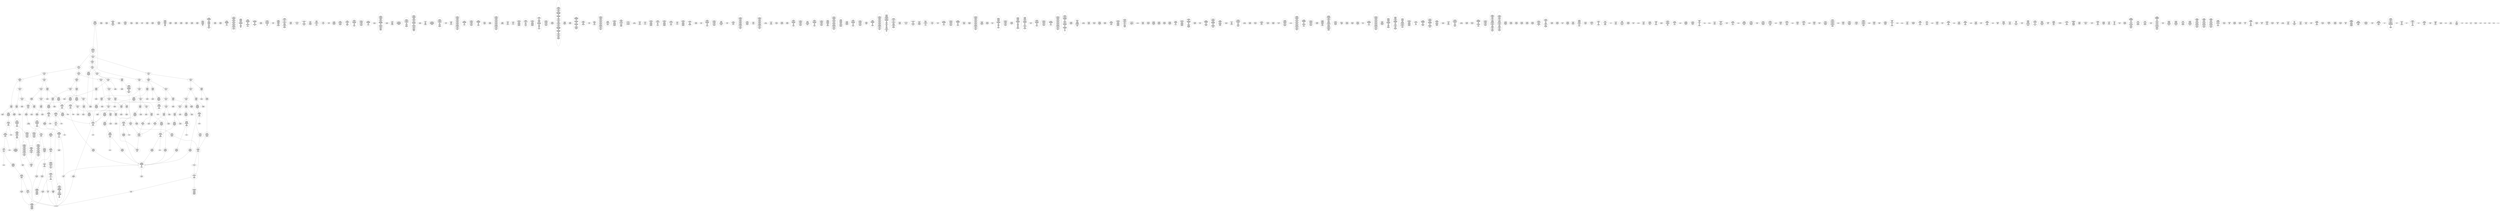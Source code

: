 /* Generated by GvGen v.1.0 (https://www.github.com/stricaud/gvgen) */

digraph G {
compound=true;
   node1 [label="[anywhere]"];
   node2 [label="# 0x0
PUSHX Data
PUSHX Data
MSTORE
PUSHX LogicData
CALLDATASIZE
LT
PUSHX Data
JUMPI
"];
   node3 [label="# 0xd
PUSHX Data
CALLDATALOAD
PUSHX BitData
SHR
PUSHX LogicData
GT
PUSHX Data
JUMPI
"];
   node4 [label="# 0x1e
PUSHX LogicData
GT
PUSHX Data
JUMPI
"];
   node5 [label="# 0x29
PUSHX LogicData
GT
PUSHX Data
JUMPI
"];
   node6 [label="# 0x34
PUSHX LogicData
EQ
PUSHX Data
JUMPI
"];
   node7 [label="# 0x3f
PUSHX LogicData
EQ
PUSHX Data
JUMPI
"];
   node8 [label="# 0x4a
PUSHX LogicData
EQ
PUSHX Data
JUMPI
"];
   node9 [label="# 0x55
PUSHX LogicData
EQ
PUSHX Data
JUMPI
"];
   node10 [label="# 0x60
PUSHX Data
REVERT
"];
   node11 [label="# 0x64
JUMPDEST
PUSHX LogicData
EQ
PUSHX Data
JUMPI
"];
   node12 [label="# 0x70
PUSHX LogicData
EQ
PUSHX Data
JUMPI
"];
   node13 [label="# 0x7b
PUSHX LogicData
EQ
PUSHX Data
JUMPI
"];
   node14 [label="# 0x86
PUSHX LogicData
EQ
PUSHX Data
JUMPI
"];
   node15 [label="# 0x91
PUSHX Data
REVERT
"];
   node16 [label="# 0x95
JUMPDEST
PUSHX LogicData
GT
PUSHX Data
JUMPI
"];
   node17 [label="# 0xa1
PUSHX LogicData
EQ
PUSHX Data
JUMPI
"];
   node18 [label="# 0xac
PUSHX LogicData
EQ
PUSHX Data
JUMPI
"];
   node19 [label="# 0xb7
PUSHX LogicData
EQ
PUSHX Data
JUMPI
"];
   node20 [label="# 0xc2
PUSHX LogicData
EQ
PUSHX Data
JUMPI
"];
   node21 [label="# 0xcd
PUSHX Data
REVERT
"];
   node22 [label="# 0xd1
JUMPDEST
PUSHX LogicData
EQ
PUSHX Data
JUMPI
"];
   node23 [label="# 0xdd
PUSHX LogicData
EQ
PUSHX Data
JUMPI
"];
   node24 [label="# 0xe8
PUSHX LogicData
EQ
PUSHX Data
JUMPI
"];
   node25 [label="# 0xf3
PUSHX Data
REVERT
"];
   node26 [label="# 0xf7
JUMPDEST
PUSHX LogicData
GT
PUSHX Data
JUMPI
"];
   node27 [label="# 0x103
PUSHX LogicData
GT
PUSHX Data
JUMPI
"];
   node28 [label="# 0x10e
PUSHX LogicData
EQ
PUSHX Data
JUMPI
"];
   node29 [label="# 0x119
PUSHX LogicData
EQ
PUSHX Data
JUMPI
"];
   node30 [label="# 0x124
PUSHX LogicData
EQ
PUSHX Data
JUMPI
"];
   node31 [label="# 0x12f
PUSHX LogicData
EQ
PUSHX Data
JUMPI
"];
   node32 [label="# 0x13a
PUSHX Data
REVERT
"];
   node33 [label="# 0x13e
JUMPDEST
PUSHX LogicData
EQ
PUSHX Data
JUMPI
"];
   node34 [label="# 0x14a
PUSHX LogicData
EQ
PUSHX Data
JUMPI
"];
   node35 [label="# 0x155
PUSHX LogicData
EQ
PUSHX Data
JUMPI
"];
   node36 [label="# 0x160
PUSHX Data
REVERT
"];
   node37 [label="# 0x164
JUMPDEST
PUSHX LogicData
GT
PUSHX Data
JUMPI
"];
   node38 [label="# 0x170
PUSHX LogicData
EQ
PUSHX Data
JUMPI
"];
   node39 [label="# 0x17b
PUSHX LogicData
EQ
PUSHX Data
JUMPI
"];
   node40 [label="# 0x186
PUSHX LogicData
EQ
PUSHX Data
JUMPI
"];
   node41 [label="# 0x191
PUSHX LogicData
EQ
PUSHX Data
JUMPI
"];
   node42 [label="# 0x19c
PUSHX Data
REVERT
"];
   node43 [label="# 0x1a0
JUMPDEST
PUSHX LogicData
EQ
PUSHX Data
JUMPI
"];
   node44 [label="# 0x1ab
PUSHX LogicData
EQ
PUSHX Data
JUMPI
"];
   node45 [label="# 0x1b6
PUSHX LogicData
EQ
PUSHX Data
JUMPI
"];
   node46 [label="# 0x1c1
JUMPDEST
PUSHX Data
REVERT
"];
   node47 [label="# 0x1c6
JUMPDEST
CALLVALUE
ISZERO
PUSHX Data
JUMPI
"];
   node48 [label="# 0x1ce
PUSHX Data
REVERT
"];
   node49 [label="# 0x1d2
JUMPDEST
PUSHX Data
PUSHX Data
CALLDATASIZE
PUSHX Data
PUSHX Data
JUMP
"];
   node50 [label="# 0x1e1
JUMPDEST
PUSHX Data
JUMP
"];
   node51 [label="# 0x1e6
JUMPDEST
PUSHX MemData
MLOAD
MSTORE
PUSHX ArithData
ADD
"];
   node52 [label="# 0x1f0
JUMPDEST
PUSHX MemData
MLOAD
SUB
RETURN
"];
   node53 [label="# 0x1f9
JUMPDEST
CALLVALUE
ISZERO
PUSHX Data
JUMPI
"];
   node54 [label="# 0x201
PUSHX Data
REVERT
"];
   node55 [label="# 0x205
JUMPDEST
PUSHX Data
PUSHX Data
CALLDATASIZE
PUSHX Data
PUSHX Data
JUMP
"];
   node56 [label="# 0x214
JUMPDEST
PUSHX Data
JUMP
"];
   node57 [label="# 0x219
JUMPDEST
PUSHX MemData
MLOAD
ISZERO
ISZERO
MSTORE
PUSHX ArithData
ADD
PUSHX Data
JUMP
"];
   node58 [label="# 0x229
JUMPDEST
CALLVALUE
ISZERO
PUSHX Data
JUMPI
"];
   node59 [label="# 0x231
PUSHX Data
REVERT
"];
   node60 [label="# 0x235
JUMPDEST
PUSHX Data
PUSHX Data
CALLDATASIZE
PUSHX Data
PUSHX Data
JUMP
"];
   node61 [label="# 0x244
JUMPDEST
PUSHX Data
JUMP
"];
   node62 [label="# 0x249
JUMPDEST
PUSHX MemData
MLOAD
PUSHX Data
PUSHX Data
JUMP
"];
   node63 [label="# 0x256
JUMPDEST
CALLVALUE
ISZERO
PUSHX Data
JUMPI
"];
   node64 [label="# 0x25e
PUSHX Data
REVERT
"];
   node65 [label="# 0x262
JUMPDEST
PUSHX Data
PUSHX Data
CALLDATASIZE
PUSHX Data
PUSHX Data
JUMP
"];
   node66 [label="# 0x271
JUMPDEST
PUSHX Data
JUMP
"];
   node67 [label="# 0x276
JUMPDEST
CALLVALUE
ISZERO
PUSHX Data
JUMPI
"];
   node68 [label="# 0x27e
PUSHX Data
REVERT
"];
   node69 [label="# 0x282
JUMPDEST
PUSHX Data
PUSHX Data
CALLDATASIZE
PUSHX Data
PUSHX Data
JUMP
"];
   node70 [label="# 0x291
JUMPDEST
PUSHX Data
JUMP
"];
   node71 [label="# 0x296
JUMPDEST
STOP
"];
   node72 [label="# 0x298
JUMPDEST
CALLVALUE
ISZERO
PUSHX Data
JUMPI
"];
   node73 [label="# 0x2a0
PUSHX Data
REVERT
"];
   node74 [label="# 0x2a4
JUMPDEST
PUSHX StorData
SLOAD
PUSHX Data
JUMP
"];
   node75 [label="# 0x2ad
JUMPDEST
CALLVALUE
ISZERO
PUSHX Data
JUMPI
"];
   node76 [label="# 0x2b5
PUSHX Data
REVERT
"];
   node77 [label="# 0x2b9
JUMPDEST
PUSHX Data
PUSHX Data
CALLDATASIZE
PUSHX Data
PUSHX Data
JUMP
"];
   node78 [label="# 0x2c8
JUMPDEST
PUSHX Data
JUMP
"];
   node79 [label="# 0x2cd
JUMPDEST
CALLVALUE
ISZERO
PUSHX Data
JUMPI
"];
   node80 [label="# 0x2d5
PUSHX Data
REVERT
"];
   node81 [label="# 0x2d9
JUMPDEST
PUSHX Data
PUSHX Data
JUMP
"];
   node82 [label="# 0x2e2
JUMPDEST
CALLVALUE
ISZERO
PUSHX Data
JUMPI
"];
   node83 [label="# 0x2ea
PUSHX Data
REVERT
"];
   node84 [label="# 0x2ee
JUMPDEST
PUSHX Data
PUSHX Data
CALLDATASIZE
PUSHX Data
PUSHX Data
JUMP
"];
   node85 [label="# 0x2fd
JUMPDEST
PUSHX Data
JUMP
"];
   node86 [label="# 0x302
JUMPDEST
PUSHX MemData
MLOAD
PUSHX Data
PUSHX Data
JUMP
"];
   node87 [label="# 0x30f
JUMPDEST
CALLVALUE
ISZERO
PUSHX Data
JUMPI
"];
   node88 [label="# 0x317
PUSHX Data
REVERT
"];
   node89 [label="# 0x31b
JUMPDEST
PUSHX Data
PUSHX Data
CALLDATASIZE
PUSHX Data
PUSHX Data
JUMP
"];
   node90 [label="# 0x32a
JUMPDEST
PUSHX Data
MSTORE
PUSHX Data
PUSHX Data
MSTORE
PUSHX Data
SHA3
SLOAD
ISZERO
ISZERO
JUMP
"];
   node91 [label="# 0x33e
JUMPDEST
CALLVALUE
ISZERO
PUSHX Data
JUMPI
"];
   node92 [label="# 0x346
PUSHX Data
REVERT
"];
   node93 [label="# 0x34a
JUMPDEST
PUSHX Data
PUSHX Data
CALLDATASIZE
PUSHX Data
PUSHX Data
JUMP
"];
   node94 [label="# 0x359
JUMPDEST
PUSHX Data
JUMP
"];
   node95 [label="# 0x35e
JUMPDEST
PUSHX Data
PUSHX Data
JUMP
"];
   node96 [label="# 0x366
JUMPDEST
CALLVALUE
ISZERO
PUSHX Data
JUMPI
"];
   node97 [label="# 0x36e
PUSHX Data
REVERT
"];
   node98 [label="# 0x372
JUMPDEST
PUSHX Data
PUSHX Data
JUMP
"];
   node99 [label="# 0x37b
JUMPDEST
CALLVALUE
ISZERO
PUSHX Data
JUMPI
"];
   node100 [label="# 0x383
PUSHX Data
REVERT
"];
   node101 [label="# 0x387
JUMPDEST
PUSHX Data
PUSHX Data
JUMP
"];
   node102 [label="# 0x390
JUMPDEST
PUSHX Data
PUSHX Data
CALLDATASIZE
PUSHX Data
PUSHX Data
JUMP
"];
   node103 [label="# 0x39e
JUMPDEST
PUSHX Data
JUMP
"];
   node104 [label="# 0x3a3
JUMPDEST
CALLVALUE
ISZERO
PUSHX Data
JUMPI
"];
   node105 [label="# 0x3ab
PUSHX Data
REVERT
"];
   node106 [label="# 0x3af
JUMPDEST
PUSHX StorData
SLOAD
PUSHX MemData
MLOAD
PUSHX ArithData
PUSHX BitData
PUSHX BitData
SHL
SUB
AND
MSTORE
PUSHX ArithData
ADD
PUSHX Data
JUMP
"];
   node107 [label="# 0x3cb
JUMPDEST
CALLVALUE
ISZERO
PUSHX Data
JUMPI
"];
   node108 [label="# 0x3d3
PUSHX Data
REVERT
"];
   node109 [label="# 0x3d7
JUMPDEST
PUSHX Data
PUSHX Data
CALLDATASIZE
PUSHX Data
PUSHX Data
JUMP
"];
   node110 [label="# 0x3e6
JUMPDEST
PUSHX Data
JUMP
"];
   node111 [label="# 0x3eb
JUMPDEST
CALLVALUE
ISZERO
PUSHX Data
JUMPI
"];
   node112 [label="# 0x3f3
PUSHX Data
REVERT
"];
   node113 [label="# 0x3f7
JUMPDEST
PUSHX Data
PUSHX Data
CALLDATASIZE
PUSHX Data
PUSHX Data
JUMP
"];
   node114 [label="# 0x406
JUMPDEST
PUSHX Data
JUMP
"];
   node115 [label="# 0x40b
JUMPDEST
CALLVALUE
ISZERO
PUSHX Data
JUMPI
"];
   node116 [label="# 0x413
PUSHX Data
REVERT
"];
   node117 [label="# 0x417
JUMPDEST
PUSHX Data
PUSHX Data
CALLDATASIZE
PUSHX Data
PUSHX Data
JUMP
"];
   node118 [label="# 0x426
JUMPDEST
PUSHX Data
JUMP
"];
   node119 [label="# 0x42b
JUMPDEST
CALLVALUE
ISZERO
PUSHX Data
JUMPI
"];
   node120 [label="# 0x433
PUSHX Data
REVERT
"];
   node121 [label="# 0x437
JUMPDEST
PUSHX Data
PUSHX Data
CALLDATASIZE
PUSHX Data
PUSHX Data
JUMP
"];
   node122 [label="# 0x446
JUMPDEST
PUSHX Data
JUMP
"];
   node123 [label="# 0x44b
JUMPDEST
CALLVALUE
ISZERO
PUSHX Data
JUMPI
"];
   node124 [label="# 0x453
PUSHX Data
REVERT
"];
   node125 [label="# 0x457
JUMPDEST
PUSHX Data
PUSHX StorData
SLOAD
JUMP
"];
   node126 [label="# 0x461
JUMPDEST
CALLVALUE
ISZERO
PUSHX Data
JUMPI
"];
   node127 [label="# 0x469
PUSHX Data
REVERT
"];
   node128 [label="# 0x46d
JUMPDEST
PUSHX Data
PUSHX Data
CALLDATASIZE
PUSHX Data
PUSHX Data
JUMP
"];
   node129 [label="# 0x47c
JUMPDEST
PUSHX Data
MSTORE
PUSHX Data
PUSHX Data
MSTORE
PUSHX Data
SHA3
SLOAD
JUMP
"];
   node130 [label="# 0x48e
JUMPDEST
CALLVALUE
ISZERO
PUSHX Data
JUMPI
"];
   node131 [label="# 0x496
PUSHX Data
REVERT
"];
   node132 [label="# 0x49a
JUMPDEST
PUSHX Data
PUSHX Data
JUMP
"];
   node133 [label="# 0x4a3
JUMPDEST
CALLVALUE
ISZERO
PUSHX Data
JUMPI
"];
   node134 [label="# 0x4ab
PUSHX Data
REVERT
"];
   node135 [label="# 0x4af
JUMPDEST
PUSHX Data
PUSHX StorData
SLOAD
JUMP
"];
   node136 [label="# 0x4b9
JUMPDEST
CALLVALUE
ISZERO
PUSHX Data
JUMPI
"];
   node137 [label="# 0x4c1
PUSHX Data
REVERT
"];
   node138 [label="# 0x4c5
JUMPDEST
PUSHX Data
PUSHX Data
JUMP
"];
   node139 [label="# 0x4ce
JUMPDEST
CALLVALUE
ISZERO
PUSHX Data
JUMPI
"];
   node140 [label="# 0x4d6
PUSHX Data
REVERT
"];
   node141 [label="# 0x4da
JUMPDEST
PUSHX Data
PUSHX Data
CALLDATASIZE
PUSHX Data
PUSHX Data
JUMP
"];
   node142 [label="# 0x4e9
JUMPDEST
PUSHX ArithData
PUSHX BitData
PUSHX BitData
SHL
SUB
AND
PUSHX Data
MSTORE
PUSHX Data
PUSHX Data
MSTORE
PUSHX Data
SHA3
AND
MSTORE
MSTORE
SHA3
SLOAD
PUSHX BitData
AND
JUMP
"];
   node143 [label="# 0x517
JUMPDEST
CALLVALUE
ISZERO
PUSHX Data
JUMPI
"];
   node144 [label="# 0x51f
PUSHX Data
REVERT
"];
   node145 [label="# 0x523
JUMPDEST
PUSHX Data
PUSHX Data
CALLDATASIZE
PUSHX Data
PUSHX Data
JUMP
"];
   node146 [label="# 0x532
JUMPDEST
PUSHX Data
JUMP
"];
   node147 [label="# 0x537
JUMPDEST
CALLVALUE
ISZERO
PUSHX Data
JUMPI
"];
   node148 [label="# 0x53f
PUSHX Data
REVERT
"];
   node149 [label="# 0x543
JUMPDEST
PUSHX Data
PUSHX Data
CALLDATASIZE
PUSHX Data
PUSHX Data
JUMP
"];
   node150 [label="# 0x552
JUMPDEST
PUSHX Data
JUMP
"];
   node151 [label="# 0x557
JUMPDEST
PUSHX Data
PUSHX ArithData
PUSHX BitData
PUSHX BitData
SHL
SUB
AND
PUSHX Data
JUMPI
"];
   node152 [label="# 0x568
PUSHX MemData
MLOAD
PUSHX BitData
PUSHX BitData
SHL
MSTORE
PUSHX Data
PUSHX ArithData
ADD
MSTORE
PUSHX Data
PUSHX ArithData
ADD
MSTORE
PUSHX Data
PUSHX ArithData
ADD
MSTORE
PUSHX BitData
PUSHX BitData
SHL
PUSHX ArithData
ADD
MSTORE
PUSHX ArithData
ADD
"];
   node153 [label="# 0x5bf
JUMPDEST
PUSHX MemData
MLOAD
SUB
REVERT
"];
   node154 [label="# 0x5c8
JUMPDEST
PUSHX Data
MSTORE
PUSHX Data
MSTORE
PUSHX Data
SHA3
PUSHX ArithData
PUSHX BitData
PUSHX BitData
SHL
SUB
AND
MSTORE
MSTORE
SHA3
SLOAD
JUMP
"];
   node155 [label="# 0x5ee
JUMPDEST
PUSHX Data
PUSHX ArithData
PUSHX BitData
PUSHX BitData
SHL
SUB
NOT
AND
PUSHX BitData
PUSHX BitData
SHL
EQ
PUSHX Data
JUMPI
"];
   node156 [label="# 0x60a
PUSHX ArithData
PUSHX BitData
PUSHX BitData
SHL
SUB
NOT
AND
PUSHX BitData
PUSHX BitData
SHL
EQ
"];
   node157 [label="# 0x61f
JUMPDEST
PUSHX Data
JUMPI
"];
   node158 [label="# 0x625
PUSHX BitData
PUSHX BitData
SHL
PUSHX ArithData
PUSHX BitData
PUSHX BitData
SHL
SUB
NOT
AND
EQ
"];
   node159 [label="# 0x63a
JUMPDEST
JUMP
"];
   node160 [label="# 0x640
JUMPDEST
PUSHX Data
PUSHX Data
MSTORE
PUSHX Data
MSTORE
PUSHX Data
SHA3
SLOAD
PUSHX Data
PUSHX Data
JUMP
"];
   node161 [label="# 0x659
JUMPDEST
PUSHX ArithData
ADD
PUSHX ArithData
DIV
MUL
PUSHX ArithData
ADD
PUSHX MemData
MLOAD
ADD
PUSHX Data
MSTORE
MSTORE
PUSHX ArithData
ADD
SLOAD
PUSHX Data
PUSHX Data
JUMP
"];
   node162 [label="# 0x685
JUMPDEST
ISZERO
PUSHX Data
JUMPI
"];
   node163 [label="# 0x68c
PUSHX LogicData
LT
PUSHX Data
JUMPI
"];
   node164 [label="# 0x694
PUSHX ArithData
SLOAD
DIV
MUL
MSTORE
PUSHX ArithData
ADD
PUSHX Data
JUMP
"];
   node165 [label="# 0x6a7
JUMPDEST
ADD
PUSHX Data
MSTORE
PUSHX Data
PUSHX Data
SHA3
"];
   node166 [label="# 0x6b5
JUMPDEST
SLOAD
MSTORE
PUSHX ArithData
ADD
PUSHX ArithData
ADD
GT
PUSHX Data
JUMPI
"];
   node167 [label="# 0x6c9
SUB
PUSHX BitData
AND
ADD
"];
   node168 [label="# 0x6d2
JUMPDEST
JUMP
"];
   node169 [label="# 0x6da
JUMPDEST
PUSHX Data
PUSHX Data
PUSHX Data
PUSHX Data
JUMP
"];
   node170 [label="# 0x6e7
JUMPDEST
PUSHX MemData
MLOAD
PUSHX ArithData
ADD
PUSHX Data
PUSHX Data
JUMP
"];
   node171 [label="# 0x6f8
JUMPDEST
PUSHX MemData
MLOAD
PUSHX ArithData
SUB
SUB
MSTORE
PUSHX Data
MSTORE
JUMP
"];
   node172 [label="# 0x70e
JUMPDEST
PUSHX StorData
SLOAD
PUSHX ArithData
PUSHX BitData
PUSHX BitData
SHL
SUB
AND
CALLER
EQ
PUSHX Data
JUMPI
"];
   node173 [label="# 0x721
PUSHX MemData
MLOAD
PUSHX BitData
PUSHX BitData
SHL
MSTORE
PUSHX ArithData
ADD
PUSHX Data
PUSHX Data
JUMP
"];
   node174 [label="# 0x738
JUMPDEST
PUSHX ArithData
PUSHX BitData
PUSHX BitData
SHL
SUB
AND
PUSHX Data
JUMPI
"];
   node175 [label="# 0x747
PUSHX Data
REVERT
"];
   node176 [label="# 0x74b
JUMPDEST
PUSHX MemData
MLOAD
PUSHX BitData
PUSHX BitData
SHL
MSTORE
ADDRESS
PUSHX ArithData
ADD
MSTORE
PUSHX Data
PUSHX ArithData
PUSHX BitData
PUSHX BitData
SHL
SUB
AND
PUSHX Data
PUSHX ArithData
ADD
PUSHX Data
PUSHX MemData
MLOAD
SUB
EXTCODESIZE
ISZERO
ISZERO
PUSHX Data
JUMPI
"];
   node177 [label="# 0x789
PUSHX Data
REVERT
"];
   node178 [label="# 0x78d
JUMPDEST
GAS
STATICCALL
ISZERO
ISZERO
PUSHX Data
JUMPI
"];
   node179 [label="# 0x798
RETURNDATASIZE
PUSHX Data
RETURNDATACOPY
RETURNDATASIZE
PUSHX Data
REVERT
"];
   node180 [label="# 0x7a1
JUMPDEST
PUSHX MemData
MLOAD
RETURNDATASIZE
PUSHX BitData
NOT
PUSHX ArithData
ADD
AND
ADD
PUSHX Data
MSTORE
ADD
PUSHX Data
PUSHX Data
JUMP
"];
   node181 [label="# 0x7c5
JUMPDEST
PUSHX MemData
MLOAD
PUSHX BitData
PUSHX BitData
SHL
MSTORE
CALLER
PUSHX ArithData
ADD
MSTORE
PUSHX ArithData
ADD
MSTORE
PUSHX ArithData
PUSHX BitData
PUSHX BitData
SHL
SUB
AND
PUSHX Data
PUSHX ArithData
ADD
PUSHX Data
PUSHX MemData
MLOAD
SUB
PUSHX Data
EXTCODESIZE
ISZERO
ISZERO
PUSHX Data
JUMPI
"];
   node182 [label="# 0x80c
PUSHX Data
REVERT
"];
   node183 [label="# 0x810
JUMPDEST
GAS
CALL
ISZERO
ISZERO
PUSHX Data
JUMPI
"];
   node184 [label="# 0x81b
RETURNDATASIZE
PUSHX Data
RETURNDATACOPY
RETURNDATASIZE
PUSHX Data
REVERT
"];
   node185 [label="# 0x824
JUMPDEST
PUSHX MemData
MLOAD
RETURNDATASIZE
PUSHX BitData
NOT
PUSHX ArithData
ADD
AND
ADD
PUSHX Data
MSTORE
ADD
PUSHX Data
PUSHX Data
JUMP
"];
   node186 [label="# 0x848
JUMPDEST
JUMP
"];
   node187 [label="# 0x84d
JUMPDEST
MLOAD
MLOAD
EQ
PUSHX Data
JUMPI
"];
   node188 [label="# 0x857
PUSHX MemData
MLOAD
PUSHX BitData
PUSHX BitData
SHL
MSTORE
PUSHX Data
PUSHX ArithData
ADD
MSTORE
PUSHX Data
PUSHX ArithData
ADD
MSTORE
PUSHX Data
PUSHX ArithData
ADD
MSTORE
PUSHX BitData
PUSHX BitData
SHL
PUSHX ArithData
ADD
MSTORE
PUSHX ArithData
ADD
PUSHX Data
JUMP
"];
   node189 [label="# 0x8af
JUMPDEST
PUSHX ArithData
PUSHX BitData
PUSHX BitData
SHL
SUB
AND
PUSHX Data
JUMPI
"];
   node190 [label="# 0x8be
PUSHX MemData
MLOAD
PUSHX BitData
PUSHX BitData
SHL
MSTORE
PUSHX ArithData
ADD
PUSHX Data
PUSHX Data
JUMP
"];
   node191 [label="# 0x8d5
JUMPDEST
PUSHX ArithData
PUSHX BitData
PUSHX BitData
SHL
SUB
AND
CALLER
EQ
PUSHX Data
JUMPI
"];
   node192 [label="# 0x8e7
PUSHX Data
CALLER
PUSHX Data
JUMP
"];
   node193 [label="# 0x8f1
JUMPDEST
PUSHX Data
JUMPI
"];
   node194 [label="# 0x8f6
PUSHX MemData
MLOAD
PUSHX BitData
PUSHX BitData
SHL
MSTORE
PUSHX Data
PUSHX ArithData
ADD
MSTORE
PUSHX Data
PUSHX ArithData
ADD
MSTORE
PUSHX Data
PUSHX ArithData
ADD
MSTORE
PUSHX BitData
PUSHX BitData
SHL
PUSHX ArithData
ADD
MSTORE
PUSHX ArithData
ADD
PUSHX Data
JUMP
"];
   node195 [label="# 0x958
JUMPDEST
CALLER
PUSHX Data
"];
   node196 [label="# 0x95c
JUMPDEST
MLOAD
LT
ISZERO
PUSHX Data
JUMPI
"];
   node197 [label="# 0x966
PUSHX Data
MLOAD
LT
PUSHX Data
JUMPI
"];
   node198 [label="# 0x972
PUSHX BitData
PUSHX BitData
SHL
PUSHX Data
MSTORE
PUSHX Data
PUSHX Data
MSTORE
PUSHX Data
PUSHX Data
REVERT
"];
   node199 [label="# 0x987
JUMPDEST
PUSHX ArithData
MUL
PUSHX ArithData
ADD
ADD
MLOAD
PUSHX Data
MLOAD
LT
PUSHX Data
JUMPI
"];
   node200 [label="# 0x99e
PUSHX BitData
PUSHX BitData
SHL
PUSHX Data
MSTORE
PUSHX Data
PUSHX Data
MSTORE
PUSHX Data
PUSHX Data
REVERT
"];
   node201 [label="# 0x9b3
JUMPDEST
PUSHX ArithData
MUL
ADD
ADD
MLOAD
PUSHX Data
MSTORE
MSTORE
PUSHX Data
SHA3
PUSHX ArithData
PUSHX BitData
PUSHX BitData
SHL
SUB
AND
MSTORE
MSTORE
SHA3
SLOAD
LT
ISZERO
PUSHX Data
JUMPI
"];
   node202 [label="# 0x9ec
PUSHX MemData
MLOAD
PUSHX BitData
PUSHX BitData
SHL
MSTORE
PUSHX ArithData
ADD
PUSHX Data
PUSHX Data
JUMP
"];
   node203 [label="# 0xa03
JUMPDEST
PUSHX Data
PUSHX Data
JUMP
"];
   node204 [label="# 0xa0d
JUMPDEST
PUSHX ArithData
MSTORE
PUSHX ArithData
ADD
MSTORE
PUSHX ArithData
ADD
PUSHX Data
SHA3
PUSHX ArithData
PUSHX ArithData
PUSHX BitData
PUSHX BitData
SHL
SUB
AND
PUSHX ArithData
PUSHX BitData
PUSHX BitData
SHL
SUB
AND
MSTORE
PUSHX ArithData
ADD
MSTORE
PUSHX ArithData
ADD
PUSHX Data
SHA3
SSTORE
PUSHX ArithData
MSTORE
PUSHX ArithData
ADD
MSTORE
PUSHX ArithData
ADD
PUSHX Data
SHA3
PUSHX ArithData
PUSHX ArithData
PUSHX BitData
PUSHX BitData
SHL
SUB
AND
PUSHX ArithData
PUSHX BitData
PUSHX BitData
SHL
SUB
AND
MSTORE
PUSHX ArithData
ADD
MSTORE
PUSHX ArithData
ADD
PUSHX Data
SHA3
PUSHX Data
SLOAD
PUSHX Data
PUSHX Data
JUMP
"];
   node205 [label="# 0xa8b
JUMPDEST
SSTORE
PUSHX Data
PUSHX Data
JUMP
"];
   node206 [label="# 0xa9f
JUMPDEST
PUSHX Data
JUMP
"];
   node207 [label="# 0xaa6
JUMPDEST
PUSHX ArithData
PUSHX BitData
PUSHX BitData
SHL
SUB
AND
PUSHX ArithData
PUSHX BitData
PUSHX BitData
SHL
SUB
AND
PUSHX ArithData
PUSHX BitData
PUSHX BitData
SHL
SUB
AND
PUSHX Data
PUSHX MemData
MLOAD
PUSHX Data
PUSHX Data
JUMP
"];
   node208 [label="# 0xaf6
JUMPDEST
PUSHX MemData
MLOAD
SUB
LOGX
PUSHX Data
PUSHX Data
JUMP
"];
   node209 [label="# 0xb0c
JUMPDEST
JUMP
"];
   node210 [label="# 0xb14
JUMPDEST
PUSHX StorData
SLOAD
PUSHX ArithData
PUSHX BitData
PUSHX BitData
SHL
SUB
AND
CALLER
EQ
PUSHX Data
JUMPI
"];
   node211 [label="# 0xb27
PUSHX MemData
MLOAD
PUSHX BitData
PUSHX BitData
SHL
MSTORE
PUSHX ArithData
ADD
PUSHX Data
PUSHX Data
JUMP
"];
   node212 [label="# 0xb3e
JUMPDEST
PUSHX MemData
MLOAD
SELFBALANCE
CALLER
ISZERO
PUSHX ArithData
MUL
PUSHX Data
CALL
ISZERO
ISZERO
PUSHX Data
JUMPI
"];
   node213 [label="# 0xb64
RETURNDATASIZE
PUSHX Data
RETURNDATACOPY
RETURNDATASIZE
PUSHX Data
REVERT
"];
   node214 [label="# 0xb6d
JUMPDEST
JUMP
"];
   node215 [label="# 0xb71
JUMPDEST
PUSHX Data
MLOAD
MLOAD
EQ
PUSHX Data
JUMPI
"];
   node216 [label="# 0xb7d
PUSHX MemData
MLOAD
PUSHX BitData
PUSHX BitData
SHL
MSTORE
PUSHX Data
PUSHX ArithData
ADD
MSTORE
PUSHX Data
PUSHX ArithData
ADD
MSTORE
PUSHX Data
PUSHX ArithData
ADD
MSTORE
PUSHX BitData
PUSHX BitData
SHL
PUSHX ArithData
ADD
MSTORE
PUSHX ArithData
ADD
PUSHX Data
JUMP
"];
   node217 [label="# 0xbd6
JUMPDEST
PUSHX Data
MLOAD
PUSHX LogicData
GT
ISZERO
PUSHX Data
JUMPI
"];
   node218 [label="# 0xbeb
PUSHX BitData
PUSHX BitData
SHL
PUSHX Data
MSTORE
PUSHX Data
PUSHX Data
MSTORE
PUSHX Data
PUSHX Data
REVERT
"];
   node219 [label="# 0xc00
JUMPDEST
PUSHX MemData
MLOAD
MSTORE
PUSHX ArithData
MUL
PUSHX ArithData
ADD
ADD
PUSHX Data
MSTORE
ISZERO
PUSHX Data
JUMPI
"];
   node220 [label="# 0xc1a
PUSHX ArithData
ADD
PUSHX ArithData
MUL
CALLDATASIZE
CALLDATACOPY
ADD
"];
   node221 [label="# 0xc29
JUMPDEST
PUSHX Data
"];
   node222 [label="# 0xc2f
JUMPDEST
MLOAD
LT
ISZERO
PUSHX Data
JUMPI
"];
   node223 [label="# 0xc39
PUSHX Data
MLOAD
LT
PUSHX Data
JUMPI
"];
   node224 [label="# 0xc46
PUSHX BitData
PUSHX BitData
SHL
PUSHX Data
MSTORE
PUSHX Data
PUSHX Data
MSTORE
PUSHX Data
PUSHX Data
REVERT
"];
   node225 [label="# 0xc5b
JUMPDEST
PUSHX ArithData
MUL
PUSHX ArithData
ADD
ADD
MLOAD
MLOAD
LT
PUSHX Data
JUMPI
"];
   node226 [label="# 0xc6e
PUSHX BitData
PUSHX BitData
SHL
PUSHX Data
MSTORE
PUSHX Data
PUSHX Data
MSTORE
PUSHX Data
PUSHX Data
REVERT
"];
   node227 [label="# 0xc83
JUMPDEST
PUSHX ArithData
MUL
PUSHX ArithData
ADD
ADD
MLOAD
PUSHX Data
JUMP
"];
   node228 [label="# 0xc90
JUMPDEST
MLOAD
LT
PUSHX Data
JUMPI
"];
   node229 [label="# 0xc9b
PUSHX BitData
PUSHX BitData
SHL
PUSHX Data
MSTORE
PUSHX Data
PUSHX Data
MSTORE
PUSHX Data
PUSHX Data
REVERT
"];
   node230 [label="# 0xcb0
JUMPDEST
PUSHX ArithData
MUL
ADD
ADD
MSTORE
PUSHX Data
PUSHX Data
JUMP
"];
   node231 [label="# 0xcc4
JUMPDEST
PUSHX Data
JUMP
"];
   node232 [label="# 0xccb
JUMPDEST
JUMP
"];
   node233 [label="# 0xcd3
JUMPDEST
PUSHX StorData
SLOAD
PUSHX ArithData
PUSHX BitData
PUSHX BitData
SHL
SUB
AND
CALLER
EQ
PUSHX Data
JUMPI
"];
   node234 [label="# 0xce6
PUSHX MemData
MLOAD
PUSHX BitData
PUSHX BitData
SHL
MSTORE
PUSHX ArithData
ADD
PUSHX Data
PUSHX Data
JUMP
"];
   node235 [label="# 0xcfd
JUMPDEST
MLOAD
PUSHX Data
PUSHX Data
PUSHX ArithData
ADD
PUSHX Data
JUMP
"];
   node236 [label="# 0xd10
JUMPDEST
PUSHX StorData
SLOAD
CALLVALUE
EQ
PUSHX Data
JUMPI
"];
   node237 [label="# 0xd1a
PUSHX MemData
MLOAD
PUSHX BitData
PUSHX BitData
SHL
MSTORE
PUSHX Data
PUSHX ArithData
ADD
MSTORE
PUSHX Data
PUSHX ArithData
ADD
MSTORE
PUSHX BitData
PUSHX BitData
SHL
PUSHX ArithData
ADD
MSTORE
PUSHX ArithData
ADD
PUSHX Data
JUMP
"];
   node238 [label="# 0xd54
JUMPDEST
PUSHX Data
PUSHX Data
JUMP
"];
   node239 [label="# 0xd5c
JUMPDEST
JUMP
"];
   node240 [label="# 0xd5e
JUMPDEST
PUSHX StorData
SLOAD
PUSHX ArithData
PUSHX BitData
PUSHX BitData
SHL
SUB
AND
CALLER
EQ
PUSHX Data
JUMPI
"];
   node241 [label="# 0xd71
PUSHX MemData
MLOAD
PUSHX BitData
PUSHX BitData
SHL
MSTORE
PUSHX ArithData
ADD
PUSHX Data
PUSHX Data
JUMP
"];
   node242 [label="# 0xd88
JUMPDEST
PUSHX StorData
SLOAD
PUSHX MemData
MLOAD
PUSHX Data
PUSHX ArithData
PUSHX BitData
PUSHX BitData
SHL
SUB
AND
PUSHX Data
LOGX
PUSHX StorData
SLOAD
PUSHX ArithData
PUSHX BitData
PUSHX BitData
SHL
SUB
NOT
AND
SSTORE
JUMP
"];
   node243 [label="# 0xdd2
JUMPDEST
PUSHX StorData
SLOAD
PUSHX Data
PUSHX Data
JUMP
"];
   node244 [label="# 0xddf
JUMPDEST
PUSHX LogicData
GT
ISZERO
PUSHX Data
JUMPI
"];
   node245 [label="# 0xde9
PUSHX MemData
MLOAD
PUSHX BitData
PUSHX BitData
SHL
MSTORE
PUSHX Data
PUSHX ArithData
ADD
MSTORE
PUSHX Data
PUSHX ArithData
ADD
MSTORE
PUSHX BitData
PUSHX BitData
SHL
PUSHX ArithData
ADD
MSTORE
PUSHX ArithData
ADD
PUSHX Data
JUMP
"];
   node246 [label="# 0xe26
JUMPDEST
PUSHX StorData
SLOAD
CALLVALUE
PUSHX Data
PUSHX Data
JUMP
"];
   node247 [label="# 0xe35
JUMPDEST
EQ
PUSHX Data
JUMPI
"];
   node248 [label="# 0xe3b
PUSHX MemData
MLOAD
PUSHX BitData
PUSHX BitData
SHL
MSTORE
PUSHX Data
PUSHX ArithData
ADD
MSTORE
PUSHX Data
PUSHX ArithData
ADD
MSTORE
PUSHX BitData
PUSHX BitData
SHL
PUSHX ArithData
ADD
MSTORE
PUSHX ArithData
ADD
PUSHX Data
JUMP
"];
   node249 [label="# 0xe75
JUMPDEST
PUSHX Data
"];
   node250 [label="# 0xe78
JUMPDEST
LT
ISZERO
PUSHX Data
JUMPI
"];
   node251 [label="# 0xe81
PUSHX Data
PUSHX Data
JUMP
"];
   node252 [label="# 0xe88
JUMPDEST
PUSHX Data
PUSHX Data
JUMP
"];
   node253 [label="# 0xe92
JUMPDEST
PUSHX Data
JUMP
"];
   node254 [label="# 0xe9a
JUMPDEST
PUSHX StorData
SLOAD
PUSHX ArithData
PUSHX BitData
PUSHX BitData
SHL
SUB
AND
CALLER
EQ
PUSHX Data
JUMPI
"];
   node255 [label="# 0xead
PUSHX MemData
MLOAD
PUSHX BitData
PUSHX BitData
SHL
MSTORE
PUSHX ArithData
ADD
PUSHX Data
PUSHX Data
JUMP
"];
   node256 [label="# 0xec4
JUMPDEST
MLOAD
PUSHX Data
PUSHX Data
PUSHX ArithData
ADD
PUSHX Data
JUMP
"];
   node257 [label="# 0xed7
JUMPDEST
PUSHX StorData
SLOAD
PUSHX ArithData
PUSHX BitData
PUSHX BitData
SHL
SUB
AND
CALLER
EQ
PUSHX Data
JUMPI
"];
   node258 [label="# 0xeea
PUSHX MemData
MLOAD
PUSHX BitData
PUSHX BitData
SHL
MSTORE
PUSHX ArithData
ADD
PUSHX Data
PUSHX Data
JUMP
"];
   node259 [label="# 0xf01
JUMPDEST
PUSHX Data
MSTORE
PUSHX Data
PUSHX Data
MSTORE
PUSHX Data
SHA3
SLOAD
ISZERO
PUSHX Data
JUMPI
"];
   node260 [label="# 0xf16
PUSHX MemData
MLOAD
PUSHX BitData
PUSHX BitData
SHL
MSTORE
PUSHX Data
PUSHX ArithData
ADD
MSTORE
PUSHX ArithData
ADD
MSTORE
PUSHX Data
PUSHX ArithData
ADD
MSTORE
PUSHX BitData
PUSHX BitData
SHL
PUSHX ArithData
ADD
MSTORE
PUSHX ArithData
ADD
PUSHX Data
JUMP
"];
   node261 [label="# 0xf69
JUMPDEST
PUSHX Data
MSTORE
PUSHX Data
PUSHX Data
MSTORE
PUSHX Data
SHA3
PUSHX Data
SSTORE
PUSHX StorData
SLOAD
PUSHX Data
PUSHX Data
JUMP
"];
   node262 [label="# 0xf89
JUMPDEST
PUSHX Data
SSTORE
PUSHX Data
PUSHX Data
PUSHX Data
JUMP
"];
   node263 [label="# 0xf99
JUMPDEST
PUSHX StorData
SLOAD
PUSHX ArithData
PUSHX BitData
PUSHX BitData
SHL
SUB
AND
CALLER
EQ
PUSHX Data
JUMPI
"];
   node264 [label="# 0xfac
PUSHX MemData
MLOAD
PUSHX BitData
PUSHX BitData
SHL
MSTORE
PUSHX ArithData
ADD
PUSHX Data
PUSHX Data
JUMP
"];
   node265 [label="# 0xfc3
JUMPDEST
PUSHX Data
SSTORE
JUMP
"];
   node266 [label="# 0xfc8
JUMPDEST
CALLER
PUSHX ArithData
PUSHX BitData
PUSHX BitData
SHL
SUB
AND
EQ
ISZERO
PUSHX Data
JUMPI
"];
   node267 [label="# 0xfda
PUSHX MemData
MLOAD
PUSHX BitData
PUSHX BitData
SHL
MSTORE
PUSHX Data
PUSHX ArithData
ADD
MSTORE
PUSHX Data
PUSHX ArithData
ADD
MSTORE
PUSHX Data
PUSHX ArithData
ADD
MSTORE
PUSHX BitData
PUSHX BitData
SHL
PUSHX ArithData
ADD
MSTORE
PUSHX ArithData
ADD
PUSHX Data
JUMP
"];
   node268 [label="# 0x1033
JUMPDEST
CALLER
PUSHX Data
MSTORE
PUSHX Data
PUSHX ArithData
MSTORE
PUSHX MemData
SHA3
PUSHX ArithData
PUSHX BitData
PUSHX BitData
SHL
SUB
AND
MSTORE
MSTORE
SHA3
SLOAD
PUSHX BitData
NOT
AND
ISZERO
ISZERO
OR
SSTORE
MLOAD
MSTORE
PUSHX Data
ADD
PUSHX MemData
MLOAD
SUB
LOGX
JUMP
"];
   node269 [label="# 0x109f
JUMPDEST
PUSHX StorData
SLOAD
PUSHX Data
PUSHX Data
JUMP
"];
   node270 [label="# 0x10ac
JUMPDEST
PUSHX Data
PUSHX StorData
SLOAD
PUSHX Data
PUSHX Data
JUMP
"];
   node271 [label="# 0x10bb
JUMPDEST
PUSHX ArithData
ADD
PUSHX ArithData
DIV
MUL
PUSHX ArithData
ADD
PUSHX MemData
MLOAD
ADD
PUSHX Data
MSTORE
MSTORE
PUSHX ArithData
ADD
SLOAD
PUSHX Data
PUSHX Data
JUMP
"];
   node272 [label="# 0x10e7
JUMPDEST
ISZERO
PUSHX Data
JUMPI
"];
   node273 [label="# 0x10ee
PUSHX LogicData
LT
PUSHX Data
JUMPI
"];
   node274 [label="# 0x10f6
PUSHX ArithData
SLOAD
DIV
MUL
MSTORE
PUSHX ArithData
ADD
PUSHX Data
JUMP
"];
   node275 [label="# 0x1109
JUMPDEST
ADD
PUSHX Data
MSTORE
PUSHX Data
PUSHX Data
SHA3
"];
   node276 [label="# 0x1117
JUMPDEST
SLOAD
MSTORE
PUSHX ArithData
ADD
PUSHX ArithData
ADD
GT
PUSHX Data
JUMPI
"];
   node277 [label="# 0x112b
SUB
PUSHX BitData
AND
ADD
"];
   node278 [label="# 0x1134
JUMPDEST
JUMP
"];
   node279 [label="# 0x113e
JUMPDEST
PUSHX ArithData
PUSHX BitData
PUSHX BitData
SHL
SUB
AND
PUSHX Data
JUMPI
"];
   node280 [label="# 0x114d
PUSHX MemData
MLOAD
PUSHX BitData
PUSHX BitData
SHL
MSTORE
PUSHX ArithData
ADD
PUSHX Data
PUSHX Data
JUMP
"];
   node281 [label="# 0x1164
JUMPDEST
PUSHX ArithData
PUSHX BitData
PUSHX BitData
SHL
SUB
AND
CALLER
EQ
PUSHX Data
JUMPI
"];
   node282 [label="# 0x1176
PUSHX Data
CALLER
PUSHX Data
JUMP
"];
   node283 [label="# 0x1180
JUMPDEST
PUSHX Data
JUMPI
"];
   node284 [label="# 0x1185
PUSHX MemData
MLOAD
PUSHX BitData
PUSHX BitData
SHL
MSTORE
PUSHX Data
PUSHX ArithData
ADD
MSTORE
PUSHX Data
PUSHX ArithData
ADD
MSTORE
PUSHX Data
PUSHX ArithData
ADD
MSTORE
PUSHX BitData
PUSHX BitData
SHL
PUSHX ArithData
ADD
MSTORE
PUSHX ArithData
ADD
PUSHX Data
JUMP
"];
   node285 [label="# 0x11de
JUMPDEST
CALLER
PUSHX Data
PUSHX Data
PUSHX Data
JUMP
"];
   node286 [label="# 0x11ee
JUMPDEST
PUSHX Data
PUSHX Data
JUMP
"];
   node287 [label="# 0x11f7
JUMPDEST
JUMP
"];
   node288 [label="# 0x11fe
JUMPDEST
PUSHX Data
MSTORE
PUSHX Data
MSTORE
PUSHX Data
SHA3
PUSHX ArithData
PUSHX BitData
PUSHX BitData
SHL
SUB
AND
MSTORE
MSTORE
SHA3
SLOAD
LT
ISZERO
PUSHX Data
JUMPI
"];
   node289 [label="# 0x1228
PUSHX MemData
MLOAD
PUSHX BitData
PUSHX BitData
SHL
MSTORE
PUSHX ArithData
ADD
PUSHX Data
PUSHX Data
JUMP
"];
   node290 [label="# 0x123f
JUMPDEST
PUSHX Data
PUSHX Data
JUMP
"];
   node291 [label="# 0x1249
JUMPDEST
PUSHX Data
MSTORE
PUSHX Data
MSTORE
PUSHX Data
SHA3
PUSHX ArithData
PUSHX BitData
PUSHX BitData
SHL
SUB
AND
MSTORE
MSTORE
SHA3
SSTORE
AND
MSTORE
SHA3
SLOAD
PUSHX Data
PUSHX Data
JUMP
"];
   node292 [label="# 0x1285
JUMPDEST
SSTORE
PUSHX Data
MLOAD
MSTORE
PUSHX ArithData
ADD
MSTORE
PUSHX ArithData
PUSHX BitData
PUSHX BitData
SHL
SUB
AND
AND
AND
PUSHX Data
ADD
PUSHX MemData
MLOAD
SUB
LOGX
PUSHX Data
PUSHX Data
JUMP
"];
   node293 [label="# 0x12e5
JUMPDEST
JUMP
"];
   node294 [label="# 0x12ee
JUMPDEST
PUSHX StorData
SLOAD
PUSHX ArithData
PUSHX BitData
PUSHX BitData
SHL
SUB
AND
CALLER
EQ
PUSHX Data
JUMPI
"];
   node295 [label="# 0x1301
PUSHX MemData
MLOAD
PUSHX BitData
PUSHX BitData
SHL
MSTORE
PUSHX ArithData
ADD
PUSHX Data
PUSHX Data
JUMP
"];
   node296 [label="# 0x1318
JUMPDEST
PUSHX ArithData
PUSHX BitData
PUSHX BitData
SHL
SUB
AND
PUSHX Data
JUMPI
"];
   node297 [label="# 0x1327
PUSHX MemData
MLOAD
PUSHX BitData
PUSHX BitData
SHL
MSTORE
PUSHX Data
PUSHX ArithData
ADD
MSTORE
PUSHX Data
PUSHX ArithData
ADD
MSTORE
PUSHX Data
PUSHX ArithData
ADD
MSTORE
PUSHX BitData
PUSHX BitData
SHL
PUSHX ArithData
ADD
MSTORE
PUSHX ArithData
ADD
PUSHX Data
JUMP
"];
   node298 [label="# 0x137d
JUMPDEST
PUSHX StorData
SLOAD
PUSHX MemData
MLOAD
PUSHX ArithData
PUSHX BitData
PUSHX BitData
SHL
SUB
AND
AND
PUSHX Data
PUSHX Data
LOGX
PUSHX StorData
SLOAD
PUSHX ArithData
PUSHX BitData
PUSHX BitData
SHL
SUB
NOT
AND
PUSHX ArithData
PUSHX BitData
PUSHX BitData
SHL
SUB
AND
OR
SSTORE
JUMP
"];
   node299 [label="# 0x13d9
JUMPDEST
PUSHX Data
PUSHX Data
JUMPI
"];
   node300 [label="# 0x13e1
PUSHX Data
MLOAD
ADD
MSTORE
PUSHX Data
MSTORE
PUSHX BitData
PUSHX BitData
SHL
PUSHX ArithData
ADD
MSTORE
JUMP
"];
   node301 [label="# 0x13fd
JUMPDEST
PUSHX Data
"];
   node302 [label="# 0x1401
JUMPDEST
ISZERO
PUSHX Data
JUMPI
"];
   node303 [label="# 0x1408
PUSHX Data
PUSHX Data
JUMP
"];
   node304 [label="# 0x1411
JUMPDEST
PUSHX Data
PUSHX Data
PUSHX Data
JUMP
"];
   node305 [label="# 0x1420
JUMPDEST
PUSHX Data
JUMP
"];
   node306 [label="# 0x1427
JUMPDEST
PUSHX Data
PUSHX LogicData
GT
ISZERO
PUSHX Data
JUMPI
"];
   node307 [label="# 0x143b
PUSHX BitData
PUSHX BitData
SHL
PUSHX Data
MSTORE
PUSHX Data
PUSHX Data
MSTORE
PUSHX Data
PUSHX Data
REVERT
"];
   node308 [label="# 0x1450
JUMPDEST
PUSHX MemData
MLOAD
MSTORE
PUSHX ArithData
ADD
PUSHX BitData
NOT
AND
PUSHX ArithData
ADD
ADD
PUSHX Data
MSTORE
ISZERO
PUSHX Data
JUMPI
"];
   node309 [label="# 0x146e
PUSHX ArithData
ADD
CALLDATASIZE
CALLDATACOPY
ADD
"];
   node310 [label="# 0x147a
JUMPDEST
"];
   node311 [label="# 0x147f
JUMPDEST
ISZERO
PUSHX Data
JUMPI
"];
   node312 [label="# 0x1486
PUSHX Data
PUSHX Data
PUSHX Data
JUMP
"];
   node313 [label="# 0x1490
JUMPDEST
PUSHX Data
PUSHX Data
PUSHX Data
PUSHX Data
JUMP
"];
   node314 [label="# 0x149f
JUMPDEST
PUSHX Data
PUSHX Data
PUSHX Data
JUMP
"];
   node315 [label="# 0x14aa
JUMPDEST
PUSHX Data
PUSHX Data
JUMP
"];
   node316 [label="# 0x14b4
JUMPDEST
PUSHX Data
PUSHX Data
PUSHX Data
JUMP
"];
   node317 [label="# 0x14bf
JUMPDEST
PUSHX Data
PUSHX BitData
SHL
MLOAD
LT
PUSHX Data
JUMPI
"];
   node318 [label="# 0x14d5
PUSHX BitData
PUSHX BitData
SHL
PUSHX Data
MSTORE
PUSHX Data
PUSHX Data
MSTORE
PUSHX Data
PUSHX Data
REVERT
"];
   node319 [label="# 0x14ea
JUMPDEST
PUSHX ArithData
ADD
ADD
PUSHX ArithData
PUSHX BitData
PUSHX BitData
SHL
SUB
NOT
AND
PUSHX BitData
BYTE
MSTORE8
PUSHX Data
PUSHX Data
PUSHX Data
JUMP
"];
   node320 [label="# 0x150c
JUMPDEST
PUSHX Data
JUMP
"];
   node321 [label="# 0x1515
JUMPDEST
JUMP
"];
   node322 [label="# 0x151e
JUMPDEST
PUSHX ArithData
PUSHX BitData
PUSHX BitData
SHL
SUB
AND
EXTCODESIZE
ISZERO
PUSHX Data
JUMPI
"];
   node323 [label="# 0x152f
PUSHX MemData
MLOAD
PUSHX BitData
PUSHX BitData
SHL
MSTORE
PUSHX ArithData
PUSHX BitData
PUSHX BitData
SHL
SUB
AND
PUSHX Data
PUSHX Data
PUSHX ArithData
ADD
PUSHX Data
JUMP
"];
   node324 [label="# 0x1562
JUMPDEST
PUSHX Data
PUSHX MemData
MLOAD
SUB
PUSHX Data
EXTCODESIZE
ISZERO
ISZERO
PUSHX Data
JUMPI
"];
   node325 [label="# 0x1578
PUSHX Data
REVERT
"];
   node326 [label="# 0x157c
JUMPDEST
GAS
CALL
ISZERO
PUSHX Data
JUMPI
"];
   node327 [label="# 0x158a
PUSHX MemData
MLOAD
PUSHX ArithData
RETURNDATASIZE
ADD
PUSHX BitData
NOT
AND
ADD
MSTORE
PUSHX Data
ADD
PUSHX Data
JUMP
"];
   node328 [label="# 0x15a9
JUMPDEST
PUSHX Data
"];
   node329 [label="# 0x15ac
JUMPDEST
PUSHX Data
JUMPI
"];
   node330 [label="# 0x15b1
PUSHX Data
PUSHX Data
JUMP
"];
   node331 [label="# 0x15b8
JUMPDEST
PUSHX LogicData
EQ
ISZERO
PUSHX Data
JUMPI
"];
   node332 [label="# 0x15c5
PUSHX Data
PUSHX Data
JUMP
"];
   node333 [label="# 0x15cd
JUMPDEST
PUSHX Data
JUMPI
"];
   node334 [label="# 0x15d3
PUSHX Data
JUMP
"];
   node335 [label="# 0x15d8
JUMPDEST
PUSHX MemData
MLOAD
PUSHX BitData
PUSHX BitData
SHL
MSTORE
PUSHX ArithData
ADD
PUSHX Data
PUSHX Data
JUMP
"];
   node336 [label="# 0x15f2
JUMPDEST
"];
   node337 [label="# 0x15f4
JUMPDEST
PUSHX MemData
MLOAD
PUSHX BitData
PUSHX BitData
SHL
MSTORE
PUSHX Data
PUSHX ArithData
ADD
MSTORE
PUSHX Data
PUSHX ArithData
ADD
MSTORE
PUSHX Data
PUSHX ArithData
ADD
MSTORE
PUSHX BitData
PUSHX BitData
SHL
PUSHX ArithData
ADD
MSTORE
PUSHX ArithData
ADD
PUSHX Data
JUMP
"];
   node338 [label="# 0x1659
JUMPDEST
PUSHX ArithData
PUSHX BitData
PUSHX BitData
SHL
SUB
NOT
AND
PUSHX BitData
PUSHX BitData
SHL
EQ
PUSHX Data
JUMPI
"];
   node339 [label="# 0x1672
PUSHX MemData
MLOAD
PUSHX BitData
PUSHX BitData
SHL
MSTORE
PUSHX ArithData
ADD
PUSHX Data
PUSHX Data
JUMP
"];
   node340 [label="# 0x1689
JUMPDEST
PUSHX Data
"];
   node341 [label="# 0x168c
JUMPDEST
PUSHX LogicData
LT
ISZERO
PUSHX Data
JUMPI
"];
   node342 [label="# 0x1697
PUSHX Data
PUSHX Data
PUSHX Data
PUSHX Data
PUSHX Data
CALLER
PUSHX Data
JUMP
"];
   node343 [label="# 0x16aa
JUMPDEST
PUSHX Data
JUMP
"];
   node344 [label="# 0x16af
JUMPDEST
PUSHX Data
MSTORE
PUSHX Data
PUSHX Data
MSTORE
PUSHX Data
SHA3
SLOAD
PUSHX Data
JUMPI
"];
   node345 [label="# 0x16c6
PUSHX Data
PUSHX Data
PUSHX ArithData
MSTORE
PUSHX ArithData
ADD
MSTORE
PUSHX ArithData
ADD
PUSHX Data
SHA3
SSTORE
PUSHX Data
CALLER
PUSHX Data
PUSHX MemData
MLOAD
PUSHX ArithData
ADD
PUSHX Data
MSTORE
PUSHX Data
MSTORE
PUSHX ArithData
ADD
PUSHX BitData
PUSHX BitData
SHL
MSTORE
PUSHX Data
JUMP
"];
   node346 [label="# 0x1709
JUMPDEST
PUSHX StorData
SLOAD
PUSHX Data
PUSHX Data
PUSHX Data
JUMP
"];
   node347 [label="# 0x1717
JUMPDEST
PUSHX Data
SSTORE
JUMP
"];
   node348 [label="# 0x171e
JUMPDEST
PUSHX Data
PUSHX Data
JUMP
"];
   node349 [label="# 0x1729
JUMPDEST
PUSHX Data
JUMP
"];
   node350 [label="# 0x1731
JUMPDEST
PUSHX MemData
MLOAD
PUSHX BitData
PUSHX BitData
SHL
MSTORE
PUSHX Data
PUSHX ArithData
ADD
MSTORE
PUSHX Data
PUSHX ArithData
ADD
MSTORE
PUSHX BitData
PUSHX BitData
SHL
PUSHX ArithData
ADD
MSTORE
PUSHX ArithData
ADD
PUSHX Data
JUMP
"];
   node351 [label="# 0x1770
JUMPDEST
PUSHX Data
PUSHX Data
PUSHX Data
JUMP
"];
   node352 [label="# 0x177c
JUMPDEST
JUMP
"];
   node353 [label="# 0x1783
JUMPDEST
PUSHX ArithData
PUSHX BitData
PUSHX BitData
SHL
SUB
AND
PUSHX Data
JUMPI
"];
   node354 [label="# 0x1792
PUSHX MemData
MLOAD
PUSHX BitData
PUSHX BitData
SHL
MSTORE
PUSHX Data
PUSHX ArithData
ADD
MSTORE
PUSHX Data
PUSHX ArithData
ADD
MSTORE
PUSHX Data
PUSHX ArithData
ADD
MSTORE
PUSHX BitData
PUSHX BitData
SHL
PUSHX ArithData
ADD
MSTORE
PUSHX ArithData
ADD
PUSHX Data
JUMP
"];
   node355 [label="# 0x17e3
JUMPDEST
CALLER
PUSHX Data
PUSHX Data
PUSHX Data
PUSHX Data
JUMP
"];
   node356 [label="# 0x17f4
JUMPDEST
PUSHX Data
MSTORE
PUSHX Data
MSTORE
PUSHX Data
SHA3
PUSHX ArithData
PUSHX BitData
PUSHX BitData
SHL
SUB
AND
MSTORE
MSTORE
SHA3
SLOAD
PUSHX Data
PUSHX Data
JUMP
"];
   node357 [label="# 0x1824
JUMPDEST
SSTORE
PUSHX Data
MLOAD
MSTORE
PUSHX ArithData
ADD
MSTORE
PUSHX ArithData
PUSHX BitData
PUSHX BitData
SHL
SUB
AND
PUSHX Data
AND
PUSHX Data
ADD
PUSHX MemData
MLOAD
SUB
LOGX
PUSHX Data
PUSHX Data
PUSHX Data
JUMP
"];
   node358 [label="# 0x1884
JUMPDEST
PUSHX Data
MLOAD
PUSHX Data
MSTORE
ADD
MSTORE
PUSHX Data
PUSHX Data
PUSHX ArithData
ADD
CALLDATASIZE
CALLDATACOPY
ADD
PUSHX LogicData
MLOAD
LT
PUSHX Data
JUMPI
"];
   node359 [label="# 0x18b7
PUSHX BitData
PUSHX BitData
SHL
PUSHX Data
MSTORE
PUSHX Data
PUSHX Data
MSTORE
PUSHX Data
PUSHX Data
REVERT
"];
   node360 [label="# 0x18cc
JUMPDEST
PUSHX ArithData
MUL
ADD
ADD
MSTORE
JUMP
"];
   node361 [label="# 0x18dd
JUMPDEST
PUSHX ArithData
PUSHX BitData
PUSHX BitData
SHL
SUB
AND
EXTCODESIZE
ISZERO
PUSHX Data
JUMPI
"];
   node362 [label="# 0x18ee
PUSHX MemData
MLOAD
PUSHX BitData
PUSHX BitData
SHL
MSTORE
PUSHX ArithData
PUSHX BitData
PUSHX BitData
SHL
SUB
AND
PUSHX Data
PUSHX Data
PUSHX ArithData
ADD
PUSHX Data
JUMP
"];
   node363 [label="# 0x1921
JUMPDEST
PUSHX Data
PUSHX MemData
MLOAD
SUB
PUSHX Data
EXTCODESIZE
ISZERO
ISZERO
PUSHX Data
JUMPI
"];
   node364 [label="# 0x1937
PUSHX Data
REVERT
"];
   node365 [label="# 0x193b
JUMPDEST
GAS
CALL
ISZERO
PUSHX Data
JUMPI
"];
   node366 [label="# 0x1949
PUSHX MemData
MLOAD
PUSHX ArithData
RETURNDATASIZE
ADD
PUSHX BitData
NOT
AND
ADD
MSTORE
PUSHX Data
ADD
PUSHX Data
JUMP
"];
   node367 [label="# 0x1968
JUMPDEST
PUSHX Data
"];
   node368 [label="# 0x196b
JUMPDEST
PUSHX Data
JUMPI
"];
   node369 [label="# 0x1970
PUSHX Data
PUSHX Data
JUMP
"];
   node370 [label="# 0x1977
JUMPDEST
PUSHX ArithData
PUSHX BitData
PUSHX BitData
SHL
SUB
NOT
AND
PUSHX BitData
PUSHX BitData
SHL
EQ
PUSHX Data
JUMPI
"];
   node371 [label="# 0x1990
PUSHX MemData
MLOAD
PUSHX BitData
PUSHX BitData
SHL
MSTORE
PUSHX ArithData
ADD
PUSHX Data
PUSHX Data
JUMP
"];
   node372 [label="# 0x19a7
JUMPDEST
PUSHX MemData
MLOAD
PUSHX BitData
NOT
CALLER
PUSHX BitData
SHL
AND
PUSHX ArithData
ADD
MSTORE
PUSHX Data
NUMBER
TIMESTAMP
PUSHX ArithData
ADD
PUSHX MemData
MLOAD
PUSHX ArithData
SUB
SUB
MSTORE
PUSHX Data
MSTORE
MLOAD
PUSHX ArithData
ADD
SHA3
PUSHX BitData
SHR
PUSHX Data
PUSHX Data
JUMP
"];
   node373 [label="# 0x19f3
JUMPDEST
PUSHX MemData
MLOAD
PUSHX BitData
NOT
COINBASE
PUSHX BitData
SHL
AND
PUSHX ArithData
ADD
MSTORE
GASLIMIT
TIMESTAMP
PUSHX ArithData
ADD
PUSHX MemData
MLOAD
PUSHX ArithData
SUB
SUB
MSTORE
PUSHX Data
MSTORE
MLOAD
PUSHX ArithData
ADD
SHA3
PUSHX BitData
SHR
PUSHX Data
PUSHX Data
JUMP
"];
   node374 [label="# 0x1a38
JUMPDEST
PUSHX Data
DIFFICULTY
TIMESTAMP
PUSHX Data
JUMP
"];
   node375 [label="# 0x1a42
JUMPDEST
PUSHX Data
PUSHX Data
JUMP
"];
   node376 [label="# 0x1a4c
JUMPDEST
PUSHX Data
PUSHX Data
JUMP
"];
   node377 [label="# 0x1a56
JUMPDEST
PUSHX Data
PUSHX Data
JUMP
"];
   node378 [label="# 0x1a60
JUMPDEST
PUSHX Data
PUSHX Data
JUMP
"];
   node379 [label="# 0x1a6a
JUMPDEST
PUSHX Data
PUSHX Data
JUMP
"];
   node380 [label="# 0x1a74
JUMPDEST
PUSHX MemData
MLOAD
PUSHX ArithData
ADD
PUSHX Data
MSTORE
PUSHX ArithData
ADD
JUMP
"];
   node381 [label="# 0x1a86
JUMPDEST
PUSHX MemData
MLOAD
PUSHX BitData
NOT
SUB
ADD
MSTORE
MSTORE
MLOAD
PUSHX ArithData
ADD
SHA3
PUSHX Data
PUSHX Data
PUSHX Data
JUMP
"];
   node382 [label="# 0x1aae
JUMPDEST
PUSHX Data
JUMP
"];
   node383 [label="# 0x1ab5
JUMPDEST
PUSHX Data
PUSHX Data
JUMP
"];
   node384 [label="# 0x1abf
JUMPDEST
JUMP
"];
   node385 [label="# 0x1ac8
JUMPDEST
PUSHX Data
PUSHX Data
PUSHX Data
JUMP
"];
   node386 [label="# 0x1ad4
JUMPDEST
SLOAD
PUSHX Data
PUSHX Data
JUMP
"];
   node387 [label="# 0x1ae0
JUMPDEST
PUSHX Data
MSTORE
PUSHX Data
PUSHX Data
SHA3
PUSHX ArithData
ADD
PUSHX Data
DIV
ADD
PUSHX Data
JUMPI
"];
   node388 [label="# 0x1afa
PUSHX Data
SSTORE
PUSHX Data
JUMP
"];
   node389 [label="# 0x1b02
JUMPDEST
PUSHX LogicData
LT
PUSHX Data
JUMPI
"];
   node390 [label="# 0x1b0b
MLOAD
PUSHX BitData
NOT
AND
ADD
OR
SSTORE
PUSHX Data
JUMP
"];
   node391 [label="# 0x1b1b
JUMPDEST
ADD
PUSHX ArithData
ADD
SSTORE
ISZERO
PUSHX Data
JUMPI
"];
   node392 [label="# 0x1b2a
ADD
"];
   node393 [label="# 0x1b2d
JUMPDEST
GT
ISZERO
PUSHX Data
JUMPI
"];
   node394 [label="# 0x1b36
MLOAD
SSTORE
PUSHX ArithData
ADD
PUSHX ArithData
ADD
PUSHX Data
JUMP
"];
   node395 [label="# 0x1b48
JUMPDEST
PUSHX Data
PUSHX Data
JUMP
"];
   node396 [label="# 0x1b54
JUMPDEST
JUMP
"];
   node397 [label="# 0x1b58
JUMPDEST
"];
   node398 [label="# 0x1b59
JUMPDEST
GT
ISZERO
PUSHX Data
JUMPI
"];
   node399 [label="# 0x1b62
PUSHX Data
SSTORE
PUSHX ArithData
ADD
PUSHX Data
JUMP
"];
   node400 [label="# 0x1b6d
JUMPDEST
PUSHX Data
PUSHX LogicData
GT
ISZERO
PUSHX Data
JUMPI
"];
   node401 [label="# 0x1b80
PUSHX Data
PUSHX Data
JUMP
"];
   node402 [label="# 0x1b87
JUMPDEST
PUSHX MemData
MLOAD
PUSHX Data
PUSHX ArithData
ADD
PUSHX BitData
NOT
AND
PUSHX ArithData
ADD
PUSHX Data
JUMP
"];
   node403 [label="# 0x1b9e
JUMPDEST
MSTORE
ADD
GT
ISZERO
PUSHX Data
JUMPI
"];
   node404 [label="# 0x1baf
PUSHX Data
REVERT
"];
   node405 [label="# 0x1bb3
JUMPDEST
PUSHX ArithData
ADD
CALLDATACOPY
PUSHX Data
PUSHX ArithData
ADD
ADD
MSTORE
JUMP
"];
   node406 [label="# 0x1bcb
JUMPDEST
PUSHX Data
PUSHX ArithData
ADD
SLT
PUSHX Data
JUMPI
"];
   node407 [label="# 0x1bd8
REVERT
"];
   node408 [label="# 0x1bdb
JUMPDEST
CALLDATALOAD
PUSHX Data
PUSHX Data
PUSHX Data
JUMP
"];
   node409 [label="# 0x1be8
JUMPDEST
PUSHX MemData
MLOAD
PUSHX Data
PUSHX Data
JUMP
"];
   node410 [label="# 0x1bf5
JUMPDEST
MSTORE
ADD
ADD
PUSHX BitData
SHL
ADD
ADD
LT
ISZERO
PUSHX Data
JUMPI
"];
   node411 [label="# 0x1c11
REVERT
"];
   node412 [label="# 0x1c14
JUMPDEST
"];
   node413 [label="# 0x1c16
JUMPDEST
LT
ISZERO
PUSHX Data
JUMPI
"];
   node414 [label="# 0x1c1f
CALLDATALOAD
MSTORE
ADD
ADD
PUSHX ArithData
ADD
PUSHX Data
JUMP
"];
   node415 [label="# 0x1c32
JUMPDEST
JUMP
"];
   node416 [label="# 0x1c3f
JUMPDEST
PUSHX Data
PUSHX ArithData
ADD
SLT
PUSHX Data
JUMPI
"];
   node417 [label="# 0x1c4c
REVERT
"];
   node418 [label="# 0x1c4f
JUMPDEST
PUSHX Data
CALLDATALOAD
PUSHX ArithData
ADD
PUSHX Data
JUMP
"];
   node419 [label="# 0x1c5e
JUMPDEST
PUSHX Data
PUSHX LogicData
SUB
SLT
ISZERO
PUSHX Data
JUMPI
"];
   node420 [label="# 0x1c6c
REVERT
"];
   node421 [label="# 0x1c6f
JUMPDEST
CALLDATALOAD
PUSHX Data
PUSHX Data
JUMP
"];
   node422 [label="# 0x1c7a
JUMPDEST
PUSHX Data
PUSHX LogicData
SUB
SLT
ISZERO
PUSHX Data
JUMPI
"];
   node423 [label="# 0x1c89
REVERT
"];
   node424 [label="# 0x1c8c
JUMPDEST
CALLDATALOAD
PUSHX Data
PUSHX Data
JUMP
"];
   node425 [label="# 0x1c97
JUMPDEST
PUSHX ArithData
ADD
CALLDATALOAD
PUSHX Data
PUSHX Data
JUMP
"];
   node426 [label="# 0x1ca7
JUMPDEST
JUMP
"];
   node427 [label="# 0x1cb2
JUMPDEST
PUSHX Data
PUSHX Data
PUSHX Data
PUSHX LogicData
SUB
SLT
ISZERO
PUSHX Data
JUMPI
"];
   node428 [label="# 0x1cc6
REVERT
"];
   node429 [label="# 0x1cc9
JUMPDEST
CALLDATALOAD
PUSHX Data
PUSHX Data
JUMP
"];
   node430 [label="# 0x1cd4
JUMPDEST
PUSHX ArithData
ADD
CALLDATALOAD
PUSHX Data
PUSHX Data
JUMP
"];
   node431 [label="# 0x1ce4
JUMPDEST
PUSHX ArithData
ADD
CALLDATALOAD
PUSHX LogicData
GT
ISZERO
PUSHX Data
JUMPI
"];
   node432 [label="# 0x1cfd
REVERT
"];
   node433 [label="# 0x1d00
JUMPDEST
PUSHX Data
ADD
PUSHX Data
JUMP
"];
   node434 [label="# 0x1d0c
JUMPDEST
PUSHX ArithData
ADD
CALLDATALOAD
GT
ISZERO
PUSHX Data
JUMPI
"];
   node435 [label="# 0x1d1e
REVERT
"];
   node436 [label="# 0x1d21
JUMPDEST
PUSHX Data
ADD
PUSHX Data
JUMP
"];
   node437 [label="# 0x1d2d
JUMPDEST
PUSHX ArithData
ADD
CALLDATALOAD
GT
ISZERO
PUSHX Data
JUMPI
"];
   node438 [label="# 0x1d3f
REVERT
"];
   node439 [label="# 0x1d42
JUMPDEST
PUSHX Data
ADD
PUSHX Data
JUMP
"];
   node440 [label="# 0x1d4f
JUMPDEST
JUMP
"];
   node441 [label="# 0x1d5c
JUMPDEST
PUSHX Data
PUSHX Data
PUSHX Data
PUSHX LogicData
SUB
SLT
ISZERO
PUSHX Data
JUMPI
"];
   node442 [label="# 0x1d70
REVERT
"];
   node443 [label="# 0x1d73
JUMPDEST
CALLDATALOAD
PUSHX Data
PUSHX Data
JUMP
"];
   node444 [label="# 0x1d7e
JUMPDEST
PUSHX ArithData
ADD
CALLDATALOAD
PUSHX Data
PUSHX Data
JUMP
"];
   node445 [label="# 0x1d8e
JUMPDEST
PUSHX ArithData
ADD
CALLDATALOAD
PUSHX ArithData
ADD
CALLDATALOAD
PUSHX ArithData
ADD
CALLDATALOAD
PUSHX LogicData
GT
ISZERO
PUSHX Data
JUMPI
"];
   node446 [label="# 0x1db4
REVERT
"];
   node447 [label="# 0x1db7
JUMPDEST
PUSHX Data
ADD
PUSHX Data
JUMP
"];
   node448 [label="# 0x1dc3
JUMPDEST
PUSHX Data
PUSHX LogicData
SUB
SLT
ISZERO
PUSHX Data
JUMPI
"];
   node449 [label="# 0x1dd2
REVERT
"];
   node450 [label="# 0x1dd5
JUMPDEST
CALLDATALOAD
PUSHX Data
PUSHX Data
JUMP
"];
   node451 [label="# 0x1de0
JUMPDEST
PUSHX ArithData
ADD
CALLDATALOAD
PUSHX Data
PUSHX Data
JUMP
"];
   node452 [label="# 0x1df0
JUMPDEST
PUSHX Data
PUSHX LogicData
SUB
SLT
ISZERO
PUSHX Data
JUMPI
"];
   node453 [label="# 0x1dff
REVERT
"];
   node454 [label="# 0x1e02
JUMPDEST
CALLDATALOAD
PUSHX Data
PUSHX Data
JUMP
"];
   node455 [label="# 0x1e0d
JUMPDEST
PUSHX ArithData
ADD
CALLDATALOAD
JUMP
"];
   node456 [label="# 0x1e1b
JUMPDEST
PUSHX Data
PUSHX Data
PUSHX LogicData
SUB
SLT
ISZERO
PUSHX Data
JUMPI
"];
   node457 [label="# 0x1e2c
REVERT
"];
   node458 [label="# 0x1e2f
JUMPDEST
CALLDATALOAD
PUSHX Data
PUSHX Data
JUMP
"];
   node459 [label="# 0x1e3a
JUMPDEST
PUSHX ArithData
ADD
CALLDATALOAD
PUSHX ArithData
ADD
CALLDATALOAD
PUSHX LogicData
GT
ISZERO
PUSHX Data
JUMPI
"];
   node460 [label="# 0x1e59
REVERT
"];
   node461 [label="# 0x1e5c
JUMPDEST
PUSHX Data
ADD
PUSHX Data
JUMP
"];
   node462 [label="# 0x1e68
JUMPDEST
JUMP
"];
   node463 [label="# 0x1e72
JUMPDEST
PUSHX Data
PUSHX LogicData
SUB
SLT
ISZERO
PUSHX Data
JUMPI
"];
   node464 [label="# 0x1e81
REVERT
"];
   node465 [label="# 0x1e84
JUMPDEST
CALLDATALOAD
PUSHX LogicData
GT
ISZERO
PUSHX Data
JUMPI
"];
   node466 [label="# 0x1e98
REVERT
"];
   node467 [label="# 0x1e9b
JUMPDEST
ADD
PUSHX ArithData
ADD
SLT
PUSHX Data
JUMPI
"];
   node468 [label="# 0x1eab
REVERT
"];
   node469 [label="# 0x1eae
JUMPDEST
CALLDATALOAD
PUSHX Data
PUSHX Data
PUSHX Data
JUMP
"];
   node470 [label="# 0x1ebb
JUMPDEST
PUSHX MemData
MLOAD
PUSHX Data
PUSHX Data
JUMP
"];
   node471 [label="# 0x1ec8
JUMPDEST
MSTORE
ADD
ADD
PUSHX BitData
SHL
ADD
ADD
LT
ISZERO
PUSHX Data
JUMPI
"];
   node472 [label="# 0x1ee4
REVERT
"];
   node473 [label="# 0x1ee7
JUMPDEST
"];
   node474 [label="# 0x1eeb
JUMPDEST
LT
ISZERO
PUSHX Data
JUMPI
"];
   node475 [label="# 0x1ef4
CALLDATALOAD
PUSHX Data
PUSHX Data
JUMP
"];
   node476 [label="# 0x1efe
JUMPDEST
MSTORE
PUSHX ArithData
ADD
ADD
ADD
PUSHX Data
JUMP
"];
   node477 [label="# 0x1f12
JUMPDEST
ADD
CALLDATALOAD
GT
ISZERO
PUSHX Data
JUMPI
"];
   node478 [label="# 0x1f25
REVERT
"];
   node479 [label="# 0x1f28
JUMPDEST
PUSHX Data
ADD
PUSHX Data
JUMP
"];
   node480 [label="# 0x1f35
JUMPDEST
JUMP
"];
   node481 [label="# 0x1f3f
JUMPDEST
PUSHX Data
PUSHX LogicData
SUB
SLT
ISZERO
PUSHX Data
JUMPI
"];
   node482 [label="# 0x1f4d
REVERT
"];
   node483 [label="# 0x1f50
JUMPDEST
MLOAD
PUSHX Data
PUSHX Data
JUMP
"];
   node484 [label="# 0x1f5b
JUMPDEST
PUSHX Data
PUSHX LogicData
SUB
SLT
ISZERO
PUSHX Data
JUMPI
"];
   node485 [label="# 0x1f69
REVERT
"];
   node486 [label="# 0x1f6c
JUMPDEST
CALLDATALOAD
PUSHX Data
PUSHX Data
JUMP
"];
   node487 [label="# 0x1f77
JUMPDEST
PUSHX Data
PUSHX LogicData
SUB
SLT
ISZERO
PUSHX Data
JUMPI
"];
   node488 [label="# 0x1f85
REVERT
"];
   node489 [label="# 0x1f88
JUMPDEST
MLOAD
PUSHX Data
PUSHX Data
JUMP
"];
   node490 [label="# 0x1f93
JUMPDEST
PUSHX Data
PUSHX LogicData
SUB
SLT
ISZERO
PUSHX Data
JUMPI
"];
   node491 [label="# 0x1fa1
REVERT
"];
   node492 [label="# 0x1fa4
JUMPDEST
CALLDATALOAD
PUSHX LogicData
GT
ISZERO
PUSHX Data
JUMPI
"];
   node493 [label="# 0x1fb7
REVERT
"];
   node494 [label="# 0x1fba
JUMPDEST
ADD
PUSHX ArithData
ADD
SGT
PUSHX Data
JUMPI
"];
   node495 [label="# 0x1fc7
REVERT
"];
   node496 [label="# 0x1fca
JUMPDEST
PUSHX Data
CALLDATALOAD
PUSHX ArithData
ADD
PUSHX Data
JUMP
"];
   node497 [label="# 0x1fd9
JUMPDEST
JUMP
"];
   node498 [label="# 0x1fe1
JUMPDEST
PUSHX Data
PUSHX LogicData
SUB
SLT
ISZERO
PUSHX Data
JUMPI
"];
   node499 [label="# 0x1fef
REVERT
"];
   node500 [label="# 0x1ff2
JUMPDEST
CALLDATALOAD
JUMP
"];
   node501 [label="# 0x1ff9
JUMPDEST
PUSHX Data
PUSHX LogicData
SUB
SLT
ISZERO
PUSHX Data
JUMPI
"];
   node502 [label="# 0x2007
REVERT
"];
   node503 [label="# 0x200a
JUMPDEST
MLOAD
JUMP
"];
   node504 [label="# 0x2011
JUMPDEST
PUSHX Data
MLOAD
MSTORE
PUSHX ArithData
ADD
ADD
"];
   node505 [label="# 0x2024
JUMPDEST
LT
ISZERO
PUSHX Data
JUMPI
"];
   node506 [label="# 0x202d
MLOAD
MSTORE
ADD
ADD
PUSHX ArithData
ADD
PUSHX Data
JUMP
"];
   node507 [label="# 0x2040
JUMPDEST
JUMP
"];
   node508 [label="# 0x204b
JUMPDEST
PUSHX Data
MLOAD
MSTORE
PUSHX Data
PUSHX ArithData
ADD
PUSHX ArithData
ADD
PUSHX Data
JUMP
"];
   node509 [label="# 0x2063
JUMPDEST
PUSHX ArithData
ADD
PUSHX BitData
NOT
AND
ADD
PUSHX ArithData
ADD
JUMP
"];
   node510 [label="# 0x2077
JUMPDEST
PUSHX Data
MLOAD
PUSHX Data
PUSHX ArithData
ADD
PUSHX Data
JUMP
"];
   node511 [label="# 0x2089
JUMPDEST
ADD
JUMP
"];
   node512 [label="# 0x2093
JUMPDEST
PUSHX Data
SLOAD
PUSHX BitData
SHR
AND
PUSHX Data
JUMPI
"];
   node513 [label="# 0x20a9
PUSHX BitData
AND
"];
   node514 [label="# 0x20af
JUMPDEST
PUSHX LogicData
LT
EQ
ISZERO
PUSHX Data
JUMPI
"];
   node515 [label="# 0x20bc
PUSHX BitData
PUSHX BitData
SHL
MSTORE
PUSHX Data
PUSHX Data
MSTORE
PUSHX Data
REVERT
"];
   node516 [label="# 0x20cf
JUMPDEST
ISZERO
PUSHX Data
JUMPI
"];
   node517 [label="# 0x20d7
PUSHX LogicData
EQ
PUSHX Data
JUMPI
"];
   node518 [label="# 0x20df
PUSHX Data
JUMP
"];
   node519 [label="# 0x20e3
JUMPDEST
PUSHX BitData
NOT
AND
MSTORE
ADD
PUSHX Data
JUMP
"];
   node520 [label="# 0x20f4
JUMPDEST
PUSHX Data
MSTORE
PUSHX Data
SHA3
"];
   node521 [label="# 0x20ff
JUMPDEST
LT
ISZERO
PUSHX Data
JUMPI
"];
   node522 [label="# 0x2108
SLOAD
ADD
MSTORE
ADD
ADD
PUSHX Data
JUMP
"];
   node523 [label="# 0x2118
JUMPDEST
ADD
"];
   node524 [label="# 0x2120
JUMPDEST
PUSHX Data
PUSHX Data
JUMP
"];
   node525 [label="# 0x2130
JUMPDEST
PUSHX ArithData
PUSHX BitData
PUSHX BitData
SHL
SUB
AND
MSTORE
AND
PUSHX ArithData
ADD
MSTORE
PUSHX ArithData
PUSHX ArithData
ADD
MSTORE
PUSHX Data
PUSHX Data
ADD
PUSHX Data
JUMP
"];
   node526 [label="# 0x215c
JUMPDEST
SUB
PUSHX ArithData
ADD
MSTORE
PUSHX Data
PUSHX Data
JUMP
"];
   node527 [label="# 0x216e
JUMPDEST
SUB
PUSHX ArithData
ADD
MSTORE
PUSHX Data
PUSHX Data
JUMP
"];
   node528 [label="# 0x2182
JUMPDEST
JUMP
"];
   node529 [label="# 0x218e
JUMPDEST
PUSHX ArithData
PUSHX BitData
PUSHX BitData
SHL
SUB
AND
MSTORE
AND
PUSHX ArithData
ADD
MSTORE
PUSHX ArithData
ADD
MSTORE
PUSHX ArithData
ADD
MSTORE
PUSHX ArithData
PUSHX ArithData
ADD
MSTORE
PUSHX Data
PUSHX Data
ADD
PUSHX Data
JUMP
"];
   node530 [label="# 0x21c8
JUMPDEST
JUMP
"];
   node531 [label="# 0x21d3
JUMPDEST
PUSHX Data
MSTORE
PUSHX Data
PUSHX Data
PUSHX ArithData
ADD
PUSHX Data
JUMP
"];
   node532 [label="# 0x21e6
JUMPDEST
PUSHX Data
MSTORE
PUSHX Data
PUSHX Data
PUSHX ArithData
ADD
PUSHX Data
JUMP
"];
   node533 [label="# 0x21f9
JUMPDEST
SUB
PUSHX ArithData
ADD
MSTORE
PUSHX Data
PUSHX Data
JUMP
"];
   node534 [label="# 0x220b
JUMPDEST
PUSHX Data
MSTORE
PUSHX Data
PUSHX Data
PUSHX ArithData
ADD
PUSHX Data
JUMP
"];
   node535 [label="# 0x221e
JUMPDEST
PUSHX ArithData
MSTORE
PUSHX Data
ADD
MSTORE
PUSHX Data
PUSHX ArithData
ADD
MSTORE
PUSHX BitData
PUSHX BitData
SHL
PUSHX ArithData
ADD
MSTORE
PUSHX ArithData
ADD
JUMP
"];
   node536 [label="# 0x2266
JUMPDEST
PUSHX ArithData
MSTORE
PUSHX Data
ADD
MSTORE
PUSHX Data
PUSHX ArithData
ADD
MSTORE
PUSHX BitData
PUSHX BitData
SHL
PUSHX ArithData
ADD
MSTORE
PUSHX ArithData
ADD
JUMP
"];
   node537 [label="# 0x22ab
JUMPDEST
PUSHX ArithData
MSTORE
PUSHX Data
ADD
MSTORE
PUSHX Data
PUSHX ArithData
ADD
MSTORE
PUSHX BitData
PUSHX BitData
SHL
PUSHX ArithData
ADD
MSTORE
PUSHX ArithData
ADD
JUMP
"];
   node538 [label="# 0x22f5
JUMPDEST
PUSHX ArithData
MSTORE
ADD
MSTORE
PUSHX Data
PUSHX ArithData
ADD
MSTORE
PUSHX ArithData
ADD
JUMP
"];
   node539 [label="# 0x232a
JUMPDEST
PUSHX Data
PUSHX LogicData
GT
ISZERO
PUSHX Data
JUMPI
"];
   node540 [label="# 0x233d
PUSHX Data
PUSHX Data
JUMP
"];
   node541 [label="# 0x2344
JUMPDEST
PUSHX BitData
SHL
PUSHX ArithData
ADD
JUMP
"];
   node542 [label="# 0x234e
JUMPDEST
PUSHX Data
NOT
GT
ISZERO
PUSHX Data
JUMPI
"];
   node543 [label="# 0x235a
PUSHX Data
PUSHX Data
JUMP
"];
   node544 [label="# 0x2361
JUMPDEST
ADD
JUMP
"];
   node545 [label="# 0x2366
JUMPDEST
PUSHX Data
PUSHX BitData
AND
PUSHX BitData
AND
PUSHX ArithData
SUB
GT
ISZERO
PUSHX Data
JUMPI
"];
   node546 [label="# 0x237c
PUSHX Data
PUSHX Data
JUMP
"];
   node547 [label="# 0x2383
JUMPDEST
ADD
JUMP
"];
   node548 [label="# 0x238b
JUMPDEST
PUSHX Data
PUSHX Data
JUMPI
"];
   node549 [label="# 0x2393
PUSHX Data
PUSHX Data
JUMP
"];
   node550 [label="# 0x239a
JUMPDEST
DIV
JUMP
"];
   node551 [label="# 0x239f
JUMPDEST
PUSHX Data
PUSHX BitData
NOT
DIV
GT
ISZERO
ISZERO
AND
ISZERO
PUSHX Data
JUMPI
"];
   node552 [label="# 0x23b2
PUSHX Data
PUSHX Data
JUMP
"];
   node553 [label="# 0x23b9
JUMPDEST
MUL
JUMP
"];
   node554 [label="# 0x23be
JUMPDEST
PUSHX Data
LT
ISZERO
PUSHX Data
JUMPI
"];
   node555 [label="# 0x23c9
PUSHX Data
PUSHX Data
JUMP
"];
   node556 [label="# 0x23d0
JUMPDEST
SUB
JUMP
"];
   node557 [label="# 0x23d5
JUMPDEST
PUSHX Data
"];
   node558 [label="# 0x23d8
JUMPDEST
LT
ISZERO
PUSHX Data
JUMPI
"];
   node559 [label="# 0x23e1
ADD
MLOAD
ADD
MSTORE
PUSHX ArithData
ADD
PUSHX Data
JUMP
"];
   node560 [label="# 0x23f0
JUMPDEST
GT
ISZERO
PUSHX Data
JUMPI
"];
   node561 [label="# 0x23f9
PUSHX Data
ADD
MSTORE
"];
   node562 [label="# 0x23ff
JUMPDEST
JUMP
"];
   node563 [label="# 0x2405
JUMPDEST
PUSHX BitData
SHR
AND
PUSHX Data
JUMPI
"];
   node564 [label="# 0x2413
PUSHX BitData
AND
"];
   node565 [label="# 0x2419
JUMPDEST
PUSHX LogicData
LT
EQ
ISZERO
PUSHX Data
JUMPI
"];
   node566 [label="# 0x2425
PUSHX BitData
PUSHX BitData
SHL
PUSHX Data
MSTORE
PUSHX Data
PUSHX Data
MSTORE
PUSHX Data
PUSHX Data
REVERT
"];
   node567 [label="# 0x243a
JUMPDEST
JUMP
"];
   node568 [label="# 0x2440
JUMPDEST
PUSHX ArithData
ADD
PUSHX BitData
NOT
AND
ADD
PUSHX LogicData
GT
LT
OR
ISZERO
PUSHX Data
JUMPI
"];
   node569 [label="# 0x245f
PUSHX Data
PUSHX Data
JUMP
"];
   node570 [label="# 0x2466
JUMPDEST
PUSHX Data
MSTORE
JUMP
"];
   node571 [label="# 0x246d
JUMPDEST
PUSHX Data
PUSHX BitData
NOT
EQ
ISZERO
PUSHX Data
JUMPI
"];
   node572 [label="# 0x247a
PUSHX Data
PUSHX Data
JUMP
"];
   node573 [label="# 0x2481
JUMPDEST
PUSHX ArithData
ADD
JUMP
"];
   node574 [label="# 0x2488
JUMPDEST
PUSHX Data
PUSHX Data
JUMPI
"];
   node575 [label="# 0x2490
PUSHX Data
PUSHX Data
JUMP
"];
   node576 [label="# 0x2497
JUMPDEST
MOD
JUMP
"];
   node577 [label="# 0x249c
JUMPDEST
PUSHX BitData
PUSHX BitData
SHL
PUSHX Data
MSTORE
PUSHX Data
PUSHX Data
MSTORE
PUSHX Data
PUSHX Data
REVERT
"];
   node578 [label="# 0x24b2
JUMPDEST
PUSHX BitData
PUSHX BitData
SHL
PUSHX Data
MSTORE
PUSHX Data
PUSHX Data
MSTORE
PUSHX Data
PUSHX Data
REVERT
"];
   node579 [label="# 0x24c8
JUMPDEST
PUSHX BitData
PUSHX BitData
SHL
PUSHX Data
MSTORE
PUSHX Data
PUSHX Data
MSTORE
PUSHX Data
PUSHX Data
REVERT
"];
   node580 [label="# 0x24de
JUMPDEST
PUSHX Data
PUSHX LogicData
RETURNDATASIZE
GT
ISZERO
PUSHX Data
JUMPI
"];
   node581 [label="# 0x24ea
PUSHX Data
RETURNDATACOPY
MLOAD
PUSHX BitData
SHR
"];
   node582 [label="# 0x24f3
JUMPDEST
JUMP
"];
   node583 [label="# 0x24f6
JUMPDEST
PUSHX Data
PUSHX LogicData
RETURNDATASIZE
LT
ISZERO
PUSHX Data
JUMPI
"];
   node584 [label="# 0x2502
JUMP
"];
   node585 [label="# 0x2504
JUMPDEST
PUSHX MemData
MLOAD
PUSHX BitData
NOT
RETURNDATASIZE
ADD
PUSHX Data
RETURNDATACOPY
MLOAD
RETURNDATASIZE
PUSHX LogicData
PUSHX ArithData
ADD
GT
GT
OR
ISZERO
PUSHX Data
JUMPI
"];
   node586 [label="# 0x252d
JUMP
"];
   node587 [label="# 0x2534
JUMPDEST
ADD
MLOAD
GT
ISZERO
PUSHX Data
JUMPI
"];
   node588 [label="# 0x2544
JUMP
"];
   node589 [label="# 0x254c
JUMPDEST
RETURNDATASIZE
ADD
ADD
PUSHX ArithData
ADD
ADD
GT
ISZERO
PUSHX Data
JUMPI
"];
   node590 [label="# 0x255e
JUMP
"];
   node591 [label="# 0x2566
JUMPDEST
PUSHX Data
PUSHX ArithData
ADD
ADD
PUSHX Data
JUMP
"];
   node592 [label="# 0x2575
JUMPDEST
JUMP
"];
   node593 [label="# 0x2580
JUMPDEST
PUSHX ArithData
PUSHX BitData
PUSHX BitData
SHL
SUB
AND
EQ
PUSHX Data
JUMPI
"];
   node594 [label="# 0x2591
PUSHX Data
REVERT
"];
   node595 [label="# 0x2595
JUMPDEST
JUMP
"];
   node596 [label="# 0x2598
JUMPDEST
ISZERO
ISZERO
EQ
PUSHX Data
JUMPI
"];
   node597 [label="# 0x25a2
PUSHX Data
REVERT
"];
   node598 [label="# 0x25a6
JUMPDEST
PUSHX ArithData
PUSHX BitData
PUSHX BitData
SHL
SUB
NOT
AND
EQ
PUSHX Data
JUMPI
"];
   node599 [label="# 0x25b8
PUSHX Data
REVERT
"];
   node600 [label="# 0x25bc
INVALID
"];
   node601 [label="# 0x25bd
LOGX
PUSHX Data
INVALID
"];
   node602 [label="# 0x25c5
SLT
SHA3
CALLDATALOAD
GASPRICE
MLOAD
PUSHX Data
INVALID
"];
   node603 [label="# 0x25cd
JUMPI
"];
   node604 [label="# 0x25ce
RETURN
"];
   node605 [label="# 0x25cf
SAR
INVALID
"];
   node606 [label="# 0x25d1
PUSHX Data
INVALID
"];
   node607 [label="# 0x25dd
INVALID
"];
   node608 [label="# 0x25df
INVALID
"];
   node609 [label="# 0x25e0
INVALID
"];
   node610 [label="# 0x25e1
INVALID
"];
   node611 [label="# 0x25e2
"];
node2->node46;
node2->node3;
node3->node26;
node3->node4;
node4->node16;
node4->node5;
node5->node11;
node5->node6;
node6->node136;
node6->node7;
node7->node139;
node7->node8;
node8->node143;
node8->node9;
node9->node147;
node9->node10;
node11->node126;
node11->node12;
node12->node130;
node12->node13;
node13->node63;
node13->node14;
node14->node133;
node14->node15;
node16->node22;
node16->node17;
node17->node111;
node17->node18;
node18->node115;
node18->node19;
node19->node119;
node19->node20;
node20->node123;
node20->node21;
node22->node102;
node22->node23;
node23->node104;
node23->node24;
node24->node107;
node24->node25;
node26->node37;
node26->node27;
node27->node33;
node27->node28;
node28->node91;
node28->node29;
node29->node95;
node29->node30;
node30->node96;
node30->node31;
node31->node99;
node31->node32;
node33->node79;
node33->node34;
node34->node82;
node34->node35;
node35->node87;
node35->node36;
node37->node43;
node37->node38;
node38->node63;
node38->node39;
node39->node67;
node39->node40;
node40->node72;
node40->node41;
node41->node75;
node41->node42;
node43->node47;
node43->node44;
node44->node53;
node44->node45;
node45->node58;
node45->node46;
node47->node49;
node47->node48;
node49->node452;
node51->node52;
node53->node55;
node53->node54;
node55->node484;
node58->node60;
node58->node59;
node60->node498;
node63->node65;
node63->node64;
node65->node498;
node67->node69;
node67->node68;
node69->node419;
node72->node74;
node72->node73;
node74->node51;
node75->node77;
node75->node76;
node77->node427;
node79->node81;
node79->node80;
node81->node210;
node82->node84;
node82->node83;
node84->node463;
node87->node89;
node87->node88;
node89->node498;
node91->node93;
node91->node92;
node93->node490;
node95->node236;
node96->node98;
node96->node97;
node98->node240;
node99->node101;
node99->node100;
node101->node243;
node102->node498;
node104->node106;
node104->node105;
node106->node52;
node107->node109;
node107->node108;
node109->node490;
node111->node113;
node111->node112;
node113->node456;
node115->node117;
node115->node116;
node117->node498;
node119->node121;
node119->node120;
node121->node448;
node123->node125;
node123->node124;
node125->node51;
node126->node128;
node126->node127;
node128->node498;
node130->node132;
node130->node131;
node132->node269;
node133->node135;
node133->node134;
node135->node51;
node136->node138;
node136->node137;
node138->node270;
node139->node141;
node139->node140;
node141->node422;
node143->node145;
node143->node144;
node145->node441;
node147->node149;
node147->node148;
node149->node419;
node210->node212;
node210->node211;
node211->node538;
node212->node214;
node212->node213;
node214->node1;
node236->node238;
node236->node237;
node237->node153;
node238->node340;
node240->node242;
node240->node241;
node241->node538;
node242->node1;
node243->node563;
node269->node563;
node270->node563;
node340->node341;
node341->node350;
node341->node342;
node342->node542;
node350->node153;
node400->node402;
node400->node401;
node401->node579;
node402->node568;
node419->node421;
node419->node420;
node421->node593;
node422->node424;
node422->node423;
node424->node593;
node427->node429;
node427->node428;
node429->node593;
node441->node443;
node441->node442;
node443->node593;
node448->node450;
node448->node449;
node450->node593;
node452->node454;
node452->node453;
node454->node593;
node456->node458;
node456->node457;
node458->node593;
node463->node465;
node463->node464;
node465->node467;
node465->node466;
node467->node469;
node467->node468;
node469->node539;
node484->node486;
node484->node485;
node486->node598;
node490->node492;
node490->node491;
node492->node494;
node492->node493;
node494->node496;
node494->node495;
node496->node400;
node498->node500;
node498->node499;
node500->node1;
node538->node153;
node539->node541;
node539->node540;
node540->node579;
node541->node1;
node542->node544;
node542->node543;
node543->node577;
node544->node1;
node563->node565;
node563->node564;
node564->node565;
node565->node567;
node565->node566;
node567->node1;
node568->node570;
node568->node569;
node569->node579;
node570->node1;
node593->node595;
node593->node594;
node595->node1;
node598->node595;
node598->node599;
}
